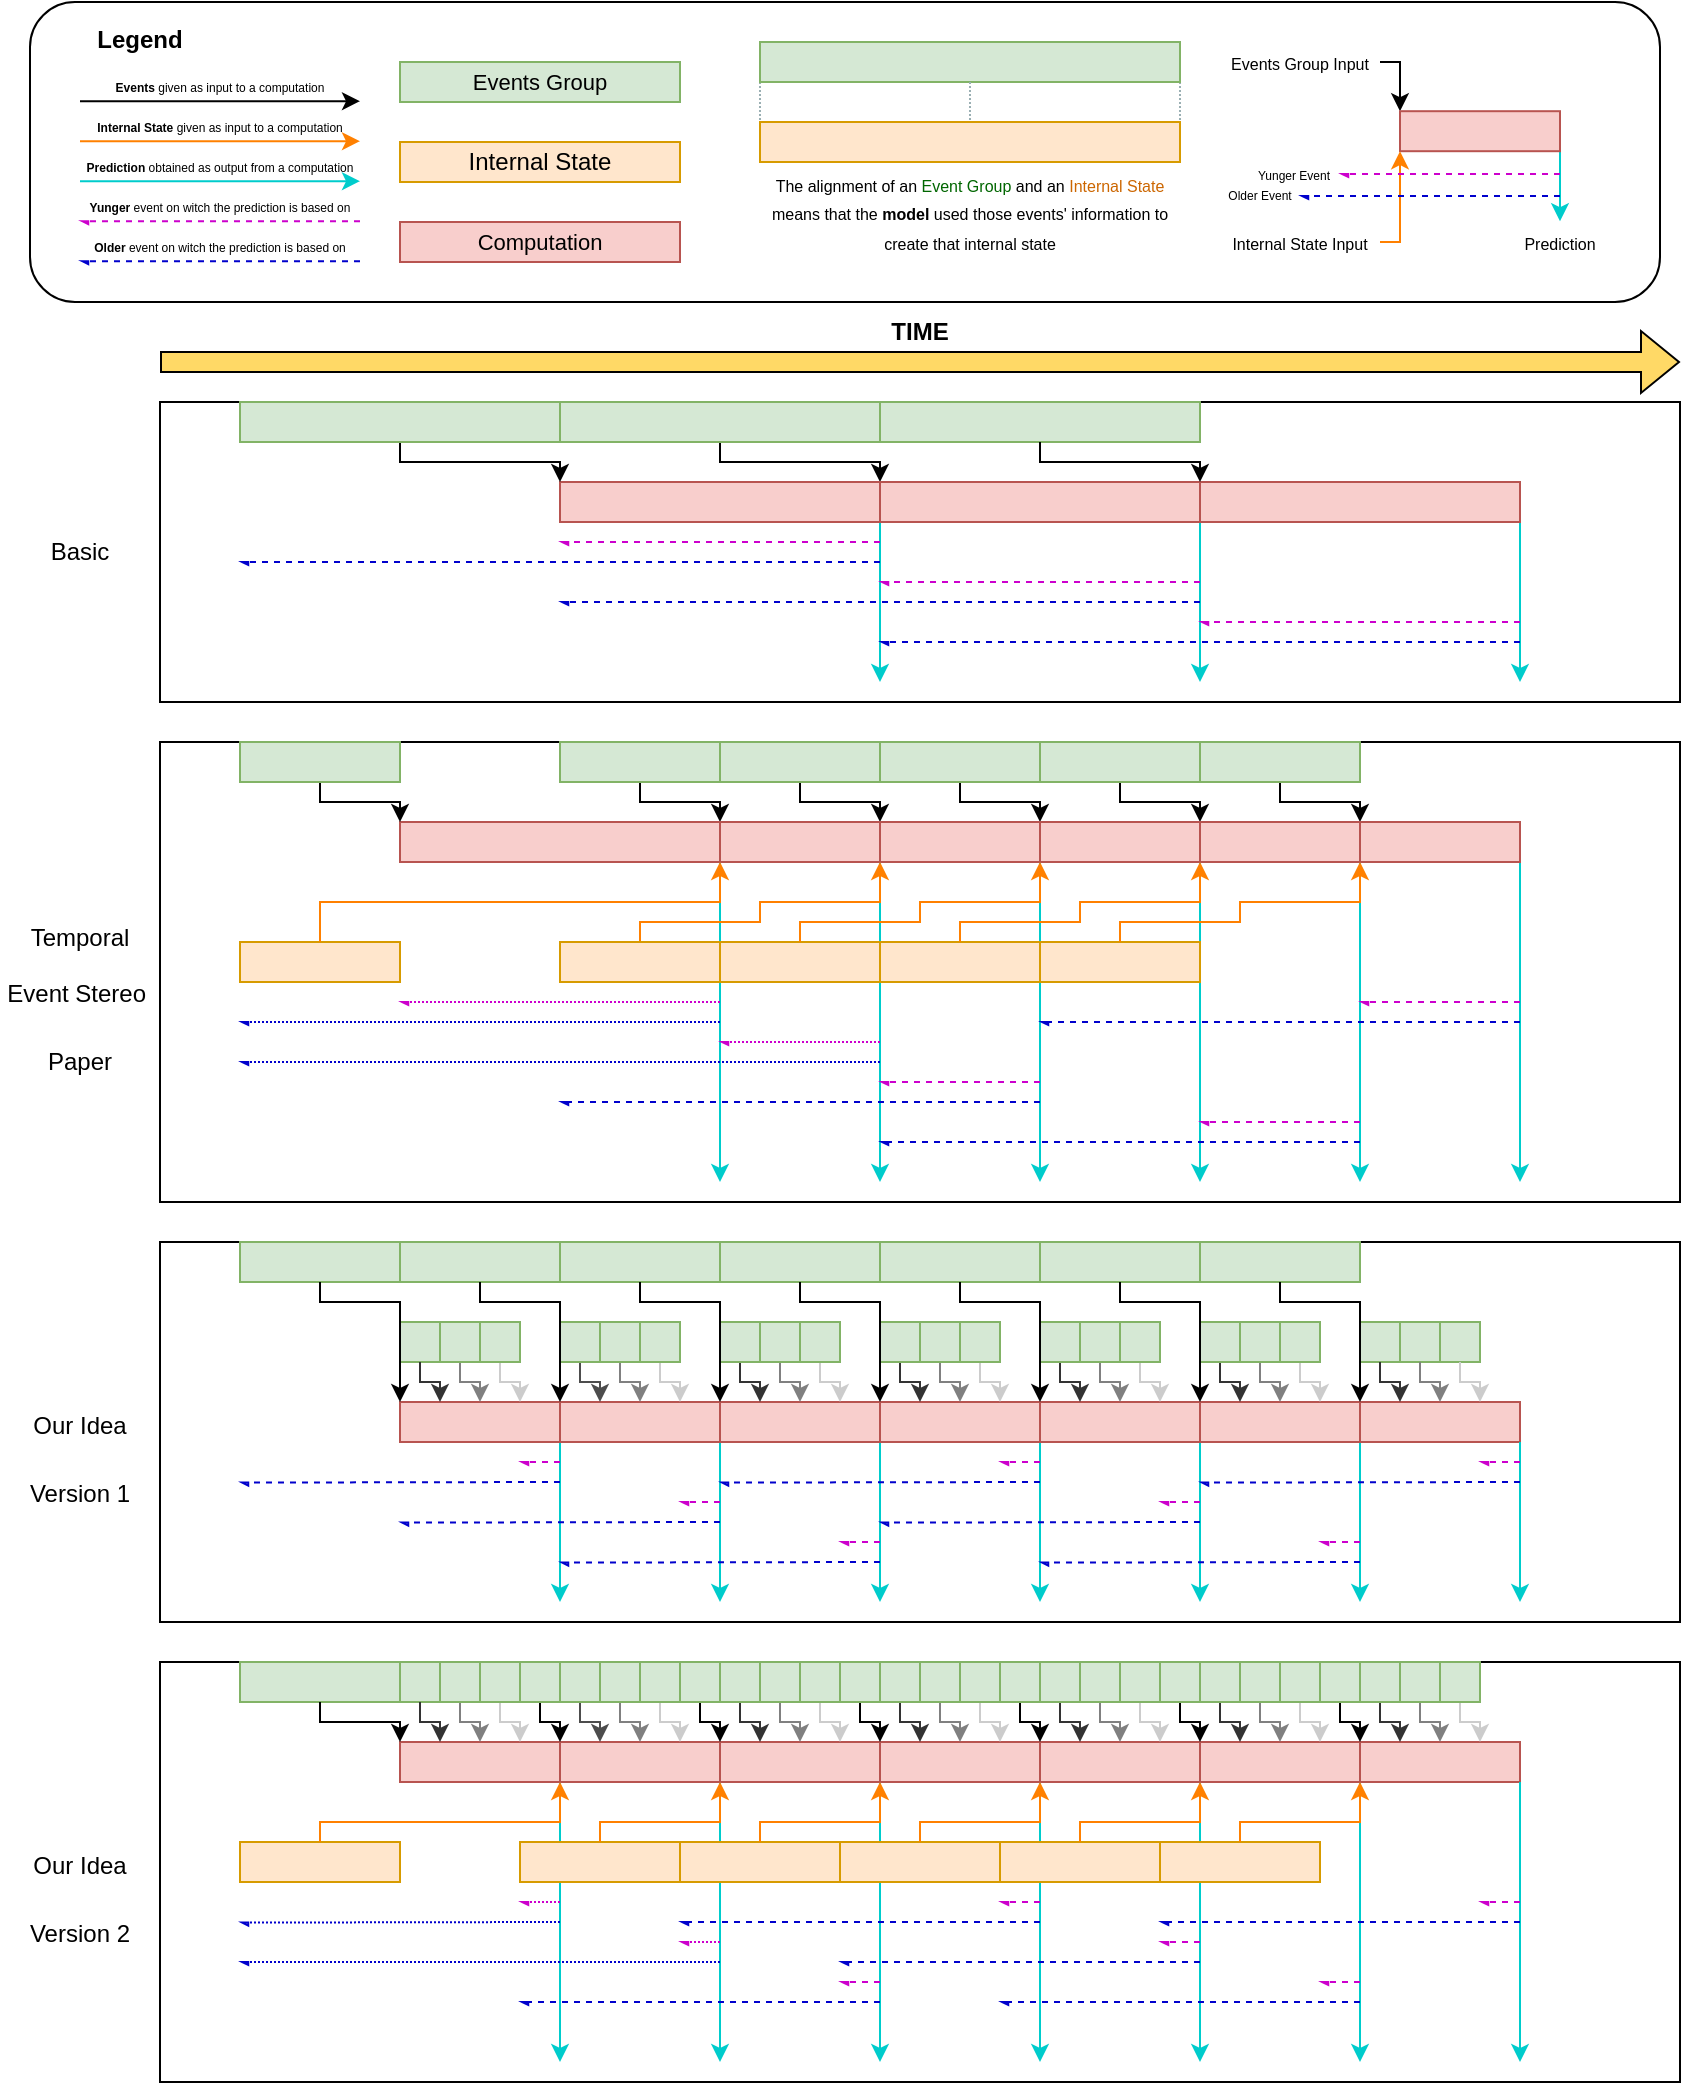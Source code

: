 <mxfile version="24.7.8">
  <diagram name="Page-1" id="p695oZ7ue9uJPE4E8-2V">
    <mxGraphModel dx="547" dy="335" grid="1" gridSize="10" guides="1" tooltips="1" connect="1" arrows="1" fold="1" page="1" pageScale="1" pageWidth="850" pageHeight="1100" math="0" shadow="0">
      <root>
        <mxCell id="0" />
        <mxCell id="1" parent="0" />
        <mxCell id="DIi2TAScKpZwayUGl67N-1" value="" style="endArrow=classic;html=1;rounded=0;strokeColor=#000000;shape=flexArrow;fillColor=#FFD966;" edge="1" parent="1">
          <mxGeometry width="50" height="50" relative="1" as="geometry">
            <mxPoint x="80" y="200" as="sourcePoint" />
            <mxPoint x="840" y="200" as="targetPoint" />
          </mxGeometry>
        </mxCell>
        <mxCell id="DIi2TAScKpZwayUGl67N-22" value="" style="rounded=0;whiteSpace=wrap;html=1;fillColor=default;movable=1;resizable=1;rotatable=1;deletable=1;editable=1;locked=0;connectable=1;" vertex="1" parent="1">
          <mxGeometry x="80" y="220" width="760" height="150" as="geometry" />
        </mxCell>
        <mxCell id="DIi2TAScKpZwayUGl67N-23" value="Basic" style="text;html=1;align=center;verticalAlign=middle;whiteSpace=wrap;rounded=0;" vertex="1" parent="1">
          <mxGeometry y="220" width="80" height="150" as="geometry" />
        </mxCell>
        <mxCell id="DIi2TAScKpZwayUGl67N-328" style="edgeStyle=orthogonalEdgeStyle;rounded=0;orthogonalLoop=1;jettySize=auto;html=1;exitX=1;exitY=1;exitDx=0;exitDy=0;entryX=0.5;entryY=0;entryDx=0;entryDy=0;strokeColor=#00CCCC;" edge="1" parent="1" source="DIi2TAScKpZwayUGl67N-24">
          <mxGeometry relative="1" as="geometry">
            <mxPoint x="440" y="360" as="targetPoint" />
          </mxGeometry>
        </mxCell>
        <mxCell id="DIi2TAScKpZwayUGl67N-24" value="" style="rounded=0;whiteSpace=wrap;html=1;fillColor=#f8cecc;strokeColor=#b85450;" vertex="1" parent="1">
          <mxGeometry x="280" y="260" width="160" height="20" as="geometry" />
        </mxCell>
        <mxCell id="DIi2TAScKpZwayUGl67N-77" style="edgeStyle=orthogonalEdgeStyle;rounded=0;orthogonalLoop=1;jettySize=auto;html=1;entryX=0;entryY=0;entryDx=0;entryDy=0;strokeColor=#000000;" edge="1" parent="1" source="DIi2TAScKpZwayUGl67N-25" target="DIi2TAScKpZwayUGl67N-24">
          <mxGeometry relative="1" as="geometry">
            <Array as="points">
              <mxPoint x="200" y="250" />
              <mxPoint x="280" y="250" />
            </Array>
          </mxGeometry>
        </mxCell>
        <mxCell id="DIi2TAScKpZwayUGl67N-25" value="" style="rounded=0;whiteSpace=wrap;html=1;fillColor=#d5e8d4;strokeColor=#82b366;" vertex="1" parent="1">
          <mxGeometry x="120" y="220" width="160" height="20" as="geometry" />
        </mxCell>
        <mxCell id="DIi2TAScKpZwayUGl67N-80" style="edgeStyle=orthogonalEdgeStyle;rounded=0;orthogonalLoop=1;jettySize=auto;html=1;entryX=1;entryY=0;entryDx=0;entryDy=0;strokeColor=#000000;" edge="1" parent="1" source="DIi2TAScKpZwayUGl67N-32" target="DIi2TAScKpZwayUGl67N-24">
          <mxGeometry relative="1" as="geometry">
            <mxPoint x="400" y="260" as="targetPoint" />
            <Array as="points">
              <mxPoint x="360" y="250" />
              <mxPoint x="440" y="250" />
            </Array>
          </mxGeometry>
        </mxCell>
        <mxCell id="DIi2TAScKpZwayUGl67N-32" value="" style="rounded=0;whiteSpace=wrap;html=1;fillColor=#d5e8d4;strokeColor=#82b366;" vertex="1" parent="1">
          <mxGeometry x="280" y="220" width="160" height="20" as="geometry" />
        </mxCell>
        <mxCell id="DIi2TAScKpZwayUGl67N-50" value="" style="rounded=0;whiteSpace=wrap;html=1;fillColor=default;movable=1;resizable=1;rotatable=1;deletable=1;editable=1;locked=0;connectable=1;" vertex="1" parent="1">
          <mxGeometry x="80" y="390" width="760" height="230" as="geometry" />
        </mxCell>
        <mxCell id="DIi2TAScKpZwayUGl67N-51" value="&lt;h1 dir=&quot;auto&quot; class=&quot;heading-element&quot; tabindex=&quot;-1&quot;&gt;&lt;span style=&quot;font-weight: normal;&quot;&gt;&lt;font style=&quot;font-size: 12px;&quot;&gt;Temporal Event Stereo&amp;nbsp;&lt;/font&gt;&lt;/span&gt;&lt;/h1&gt;&lt;div&gt;&lt;span style=&quot;font-weight: normal;&quot;&gt;&lt;font style=&quot;font-size: 12px;&quot;&gt;Paper&lt;/font&gt;&lt;/span&gt;&lt;/div&gt;" style="text;html=1;align=center;verticalAlign=middle;whiteSpace=wrap;rounded=0;" vertex="1" parent="1">
          <mxGeometry y="390" width="80" height="230" as="geometry" />
        </mxCell>
        <mxCell id="DIi2TAScKpZwayUGl67N-52" value="" style="rounded=0;whiteSpace=wrap;html=1;fillColor=#f8cecc;strokeColor=#b85450;" vertex="1" parent="1">
          <mxGeometry x="200" y="430" width="160" height="20" as="geometry" />
        </mxCell>
        <mxCell id="DIi2TAScKpZwayUGl67N-369" style="edgeStyle=orthogonalEdgeStyle;rounded=0;orthogonalLoop=1;jettySize=auto;html=1;entryX=0;entryY=0;entryDx=0;entryDy=0;exitX=0.5;exitY=1;exitDx=0;exitDy=0;strokeColor=#000000;" edge="1" parent="1" source="DIi2TAScKpZwayUGl67N-54" target="DIi2TAScKpZwayUGl67N-52">
          <mxGeometry relative="1" as="geometry">
            <Array as="points">
              <mxPoint x="160" y="420" />
              <mxPoint x="200" y="420" />
            </Array>
          </mxGeometry>
        </mxCell>
        <mxCell id="DIi2TAScKpZwayUGl67N-54" value="" style="rounded=0;whiteSpace=wrap;html=1;fillColor=#d5e8d4;strokeColor=#82b366;" vertex="1" parent="1">
          <mxGeometry x="120" y="390" width="80" height="20" as="geometry" />
        </mxCell>
        <mxCell id="DIi2TAScKpZwayUGl67N-57" style="edgeStyle=orthogonalEdgeStyle;rounded=0;orthogonalLoop=1;jettySize=auto;html=1;entryX=0;entryY=0;entryDx=0;entryDy=0;strokeColor=#000000;exitX=0.5;exitY=1;exitDx=0;exitDy=0;" edge="1" parent="1" source="DIi2TAScKpZwayUGl67N-58" target="DIi2TAScKpZwayUGl67N-59">
          <mxGeometry relative="1" as="geometry">
            <Array as="points">
              <mxPoint x="320" y="420" />
              <mxPoint x="360" y="420" />
            </Array>
          </mxGeometry>
        </mxCell>
        <mxCell id="DIi2TAScKpZwayUGl67N-58" value="" style="rounded=0;whiteSpace=wrap;html=1;fillColor=#d5e8d4;strokeColor=#82b366;" vertex="1" parent="1">
          <mxGeometry x="280" y="390" width="80" height="20" as="geometry" />
        </mxCell>
        <mxCell id="DIi2TAScKpZwayUGl67N-335" style="edgeStyle=orthogonalEdgeStyle;rounded=0;orthogonalLoop=1;jettySize=auto;html=1;exitX=0;exitY=1;exitDx=0;exitDy=0;entryX=0.5;entryY=0;entryDx=0;entryDy=0;strokeColor=#00CCCC;" edge="1" parent="1" source="DIi2TAScKpZwayUGl67N-59">
          <mxGeometry relative="1" as="geometry">
            <mxPoint x="360" y="610" as="targetPoint" />
            <Array as="points">
              <mxPoint x="360" y="610" />
            </Array>
          </mxGeometry>
        </mxCell>
        <mxCell id="DIi2TAScKpZwayUGl67N-337" style="edgeStyle=orthogonalEdgeStyle;rounded=0;orthogonalLoop=1;jettySize=auto;html=1;exitX=1;exitY=1;exitDx=0;exitDy=0;entryX=0.5;entryY=0;entryDx=0;entryDy=0;strokeColor=#00CCCC;" edge="1" parent="1" source="DIi2TAScKpZwayUGl67N-59">
          <mxGeometry relative="1" as="geometry">
            <mxPoint x="440" y="610" as="targetPoint" />
          </mxGeometry>
        </mxCell>
        <mxCell id="DIi2TAScKpZwayUGl67N-59" value="" style="rounded=0;whiteSpace=wrap;html=1;fillColor=#f8cecc;strokeColor=#b85450;" vertex="1" parent="1">
          <mxGeometry x="360" y="430" width="80" height="20" as="geometry" />
        </mxCell>
        <mxCell id="DIi2TAScKpZwayUGl67N-60" style="edgeStyle=orthogonalEdgeStyle;rounded=0;orthogonalLoop=1;jettySize=auto;html=1;entryX=0;entryY=0;entryDx=0;entryDy=0;strokeColor=#000000;exitX=0.5;exitY=1;exitDx=0;exitDy=0;" edge="1" parent="1" source="DIi2TAScKpZwayUGl67N-61" target="DIi2TAScKpZwayUGl67N-66">
          <mxGeometry relative="1" as="geometry">
            <Array as="points">
              <mxPoint x="400" y="420" />
              <mxPoint x="440" y="420" />
            </Array>
          </mxGeometry>
        </mxCell>
        <mxCell id="DIi2TAScKpZwayUGl67N-61" value="" style="rounded=0;whiteSpace=wrap;html=1;fillColor=#d5e8d4;strokeColor=#82b366;" vertex="1" parent="1">
          <mxGeometry x="360" y="390" width="80" height="20" as="geometry" />
        </mxCell>
        <mxCell id="DIi2TAScKpZwayUGl67N-62" style="edgeStyle=orthogonalEdgeStyle;rounded=0;orthogonalLoop=1;jettySize=auto;html=1;entryX=0;entryY=0;entryDx=0;entryDy=0;strokeColor=#000000;exitX=0.5;exitY=1;exitDx=0;exitDy=0;" edge="1" parent="1" source="DIi2TAScKpZwayUGl67N-63" target="DIi2TAScKpZwayUGl67N-67">
          <mxGeometry relative="1" as="geometry">
            <Array as="points">
              <mxPoint x="480" y="420" />
              <mxPoint x="520" y="420" />
            </Array>
          </mxGeometry>
        </mxCell>
        <mxCell id="DIi2TAScKpZwayUGl67N-63" value="" style="rounded=0;whiteSpace=wrap;html=1;fillColor=#d5e8d4;strokeColor=#82b366;" vertex="1" parent="1">
          <mxGeometry x="440" y="390" width="80" height="20" as="geometry" />
        </mxCell>
        <mxCell id="DIi2TAScKpZwayUGl67N-64" style="edgeStyle=orthogonalEdgeStyle;rounded=0;orthogonalLoop=1;jettySize=auto;html=1;entryX=0;entryY=0;entryDx=0;entryDy=0;strokeColor=#000000;exitX=0.5;exitY=1;exitDx=0;exitDy=0;" edge="1" parent="1" source="DIi2TAScKpZwayUGl67N-65" target="DIi2TAScKpZwayUGl67N-68">
          <mxGeometry relative="1" as="geometry">
            <Array as="points">
              <mxPoint x="560" y="420" />
              <mxPoint x="600" y="420" />
            </Array>
          </mxGeometry>
        </mxCell>
        <mxCell id="DIi2TAScKpZwayUGl67N-65" value="" style="rounded=0;whiteSpace=wrap;html=1;fillColor=#d5e8d4;strokeColor=#82b366;" vertex="1" parent="1">
          <mxGeometry x="520" y="390" width="80" height="20" as="geometry" />
        </mxCell>
        <mxCell id="DIi2TAScKpZwayUGl67N-339" style="edgeStyle=orthogonalEdgeStyle;rounded=0;orthogonalLoop=1;jettySize=auto;html=1;exitX=1;exitY=1;exitDx=0;exitDy=0;entryX=0.5;entryY=0;entryDx=0;entryDy=0;strokeColor=#00CCCC;" edge="1" parent="1" source="DIi2TAScKpZwayUGl67N-66">
          <mxGeometry relative="1" as="geometry">
            <mxPoint x="520" y="610" as="targetPoint" />
          </mxGeometry>
        </mxCell>
        <mxCell id="DIi2TAScKpZwayUGl67N-66" value="" style="rounded=0;whiteSpace=wrap;html=1;fillColor=#f8cecc;strokeColor=#b85450;" vertex="1" parent="1">
          <mxGeometry x="440" y="430" width="80" height="20" as="geometry" />
        </mxCell>
        <mxCell id="DIi2TAScKpZwayUGl67N-341" style="edgeStyle=orthogonalEdgeStyle;rounded=0;orthogonalLoop=1;jettySize=auto;html=1;exitX=1;exitY=1;exitDx=0;exitDy=0;entryX=0.5;entryY=0;entryDx=0;entryDy=0;strokeColor=#00CCCC;" edge="1" parent="1" source="DIi2TAScKpZwayUGl67N-67">
          <mxGeometry relative="1" as="geometry">
            <mxPoint x="600" y="610" as="targetPoint" />
          </mxGeometry>
        </mxCell>
        <mxCell id="DIi2TAScKpZwayUGl67N-67" value="" style="rounded=0;whiteSpace=wrap;html=1;fillColor=#f8cecc;strokeColor=#b85450;" vertex="1" parent="1">
          <mxGeometry x="520" y="430" width="80" height="20" as="geometry" />
        </mxCell>
        <mxCell id="DIi2TAScKpZwayUGl67N-344" style="edgeStyle=orthogonalEdgeStyle;rounded=0;orthogonalLoop=1;jettySize=auto;html=1;exitX=1;exitY=1;exitDx=0;exitDy=0;entryX=0.5;entryY=0;entryDx=0;entryDy=0;strokeColor=#00CCCC;" edge="1" parent="1" source="DIi2TAScKpZwayUGl67N-68">
          <mxGeometry relative="1" as="geometry">
            <mxPoint x="680" y="610" as="targetPoint" />
          </mxGeometry>
        </mxCell>
        <mxCell id="DIi2TAScKpZwayUGl67N-68" value="" style="rounded=0;whiteSpace=wrap;html=1;fillColor=#f8cecc;strokeColor=#b85450;" vertex="1" parent="1">
          <mxGeometry x="600" y="430" width="80" height="20" as="geometry" />
        </mxCell>
        <mxCell id="DIi2TAScKpZwayUGl67N-100" style="edgeStyle=orthogonalEdgeStyle;rounded=0;orthogonalLoop=1;jettySize=auto;html=1;exitX=0.5;exitY=1;exitDx=0;exitDy=0;entryX=0;entryY=0;entryDx=0;entryDy=0;strokeColor=#000000;" edge="1" parent="1" source="DIi2TAScKpZwayUGl67N-97" target="DIi2TAScKpZwayUGl67N-99">
          <mxGeometry relative="1" as="geometry">
            <Array as="points">
              <mxPoint x="660" y="420" />
              <mxPoint x="700" y="420" />
            </Array>
          </mxGeometry>
        </mxCell>
        <mxCell id="DIi2TAScKpZwayUGl67N-97" value="" style="rounded=0;whiteSpace=wrap;html=1;fillColor=#d5e8d4;strokeColor=#82b366;" vertex="1" parent="1">
          <mxGeometry x="600" y="390" width="80" height="20" as="geometry" />
        </mxCell>
        <mxCell id="DIi2TAScKpZwayUGl67N-356" style="edgeStyle=orthogonalEdgeStyle;rounded=0;orthogonalLoop=1;jettySize=auto;html=1;exitX=1;exitY=1;exitDx=0;exitDy=0;entryX=0.5;entryY=0;entryDx=0;entryDy=0;strokeColor=#00CCCC;" edge="1" parent="1" source="DIi2TAScKpZwayUGl67N-99">
          <mxGeometry relative="1" as="geometry">
            <mxPoint x="760" y="610" as="targetPoint" />
          </mxGeometry>
        </mxCell>
        <mxCell id="DIi2TAScKpZwayUGl67N-99" value="" style="rounded=0;whiteSpace=wrap;html=1;fillColor=#f8cecc;strokeColor=#b85450;" vertex="1" parent="1">
          <mxGeometry x="680" y="430" width="80" height="20" as="geometry" />
        </mxCell>
        <mxCell id="DIi2TAScKpZwayUGl67N-102" value="" style="rounded=0;whiteSpace=wrap;html=1;fillColor=default;movable=1;resizable=1;rotatable=1;deletable=1;editable=1;locked=0;connectable=1;" vertex="1" parent="1">
          <mxGeometry x="80" y="640" width="760" height="190" as="geometry" />
        </mxCell>
        <mxCell id="DIi2TAScKpZwayUGl67N-103" value="&lt;h1 dir=&quot;auto&quot; class=&quot;heading-element&quot; tabindex=&quot;-1&quot;&gt;&lt;span style=&quot;font-size: 12px; font-weight: 400;&quot;&gt;Our Idea&lt;/span&gt;&lt;/h1&gt;&lt;div&gt;&lt;span style=&quot;font-size: 12px; font-weight: 400;&quot;&gt;Version 1&lt;/span&gt;&lt;/div&gt;" style="text;html=1;align=center;verticalAlign=middle;whiteSpace=wrap;rounded=0;" vertex="1" parent="1">
          <mxGeometry y="640" width="80" height="190" as="geometry" />
        </mxCell>
        <mxCell id="DIi2TAScKpZwayUGl67N-361" style="edgeStyle=orthogonalEdgeStyle;rounded=0;orthogonalLoop=1;jettySize=auto;html=1;exitX=1;exitY=1;exitDx=0;exitDy=0;entryX=0.5;entryY=0;entryDx=0;entryDy=0;strokeColor=#00CCCC;" edge="1" parent="1" source="DIi2TAScKpZwayUGl67N-105">
          <mxGeometry relative="1" as="geometry">
            <mxPoint x="280" y="820" as="targetPoint" />
          </mxGeometry>
        </mxCell>
        <mxCell id="DIi2TAScKpZwayUGl67N-105" value="" style="rounded=0;whiteSpace=wrap;html=1;fillColor=#f8cecc;strokeColor=#b85450;" vertex="1" parent="1">
          <mxGeometry x="200" y="720" width="80" height="20" as="geometry" />
        </mxCell>
        <mxCell id="DIi2TAScKpZwayUGl67N-366" style="edgeStyle=orthogonalEdgeStyle;rounded=0;orthogonalLoop=1;jettySize=auto;html=1;exitX=1;exitY=1;exitDx=0;exitDy=0;entryX=0.5;entryY=0;entryDx=0;entryDy=0;strokeColor=#00CCCC;" edge="1" parent="1" source="DIi2TAScKpZwayUGl67N-111">
          <mxGeometry relative="1" as="geometry">
            <mxPoint x="360" y="820" as="targetPoint" />
          </mxGeometry>
        </mxCell>
        <mxCell id="DIi2TAScKpZwayUGl67N-111" value="" style="rounded=0;whiteSpace=wrap;html=1;fillColor=#f8cecc;strokeColor=#b85450;" vertex="1" parent="1">
          <mxGeometry x="280" y="720" width="80" height="20" as="geometry" />
        </mxCell>
        <mxCell id="DIi2TAScKpZwayUGl67N-113" value="" style="rounded=0;whiteSpace=wrap;html=1;fillColor=#d5e8d4;strokeColor=#82b366;" vertex="1" parent="1">
          <mxGeometry x="120" y="640" width="80" height="20" as="geometry" />
        </mxCell>
        <mxCell id="DIi2TAScKpZwayUGl67N-115" value="" style="rounded=0;whiteSpace=wrap;html=1;fillColor=#d5e8d4;strokeColor=#82b366;" vertex="1" parent="1">
          <mxGeometry x="280" y="640" width="80" height="20" as="geometry" />
        </mxCell>
        <mxCell id="DIi2TAScKpZwayUGl67N-117" value="" style="rounded=0;whiteSpace=wrap;html=1;fillColor=#d5e8d4;strokeColor=#82b366;" vertex="1" parent="1">
          <mxGeometry x="360" y="640" width="80" height="20" as="geometry" />
        </mxCell>
        <mxCell id="DIi2TAScKpZwayUGl67N-390" style="edgeStyle=orthogonalEdgeStyle;rounded=0;orthogonalLoop=1;jettySize=auto;html=1;exitX=1;exitY=1;exitDx=0;exitDy=0;entryX=0.5;entryY=0;entryDx=0;entryDy=0;strokeColor=#00CCCC;" edge="1" parent="1" source="DIi2TAScKpZwayUGl67N-119">
          <mxGeometry relative="1" as="geometry">
            <mxPoint x="440" y="820" as="targetPoint" />
          </mxGeometry>
        </mxCell>
        <mxCell id="DIi2TAScKpZwayUGl67N-119" value="" style="rounded=0;whiteSpace=wrap;html=1;fillColor=#f8cecc;strokeColor=#b85450;" vertex="1" parent="1">
          <mxGeometry x="360" y="720" width="80" height="20" as="geometry" />
        </mxCell>
        <mxCell id="DIi2TAScKpZwayUGl67N-392" style="edgeStyle=orthogonalEdgeStyle;rounded=0;orthogonalLoop=1;jettySize=auto;html=1;exitX=1;exitY=1;exitDx=0;exitDy=0;entryX=0.5;entryY=0;entryDx=0;entryDy=0;strokeColor=#00CCCC;" edge="1" parent="1" source="DIi2TAScKpZwayUGl67N-121">
          <mxGeometry relative="1" as="geometry">
            <mxPoint x="520" y="820" as="targetPoint" />
          </mxGeometry>
        </mxCell>
        <mxCell id="DIi2TAScKpZwayUGl67N-121" value="" style="rounded=0;whiteSpace=wrap;html=1;fillColor=#f8cecc;strokeColor=#b85450;" vertex="1" parent="1">
          <mxGeometry x="440" y="720" width="80" height="20" as="geometry" />
        </mxCell>
        <mxCell id="DIi2TAScKpZwayUGl67N-394" style="edgeStyle=orthogonalEdgeStyle;rounded=0;orthogonalLoop=1;jettySize=auto;html=1;exitX=1;exitY=1;exitDx=0;exitDy=0;entryX=0.5;entryY=0;entryDx=0;entryDy=0;strokeColor=#00CCCC;" edge="1" parent="1" source="DIi2TAScKpZwayUGl67N-123">
          <mxGeometry relative="1" as="geometry">
            <mxPoint x="600" y="820" as="targetPoint" />
          </mxGeometry>
        </mxCell>
        <mxCell id="DIi2TAScKpZwayUGl67N-123" value="" style="rounded=0;whiteSpace=wrap;html=1;fillColor=#f8cecc;strokeColor=#b85450;" vertex="1" parent="1">
          <mxGeometry x="520" y="720" width="80" height="20" as="geometry" />
        </mxCell>
        <mxCell id="DIi2TAScKpZwayUGl67N-135" value="" style="rounded=0;whiteSpace=wrap;html=1;fillColor=#d5e8d4;strokeColor=#82b366;" vertex="1" parent="1">
          <mxGeometry x="440" y="640" width="80" height="20" as="geometry" />
        </mxCell>
        <mxCell id="DIi2TAScKpZwayUGl67N-396" style="edgeStyle=orthogonalEdgeStyle;rounded=0;orthogonalLoop=1;jettySize=auto;html=1;exitX=1;exitY=1;exitDx=0;exitDy=0;entryX=0.5;entryY=0;entryDx=0;entryDy=0;strokeColor=#00CCCC;" edge="1" parent="1" source="DIi2TAScKpZwayUGl67N-136">
          <mxGeometry relative="1" as="geometry">
            <mxPoint x="680" y="820" as="targetPoint" />
          </mxGeometry>
        </mxCell>
        <mxCell id="DIi2TAScKpZwayUGl67N-136" value="" style="rounded=0;whiteSpace=wrap;html=1;fillColor=#f8cecc;strokeColor=#b85450;" vertex="1" parent="1">
          <mxGeometry x="600" y="720" width="80" height="20" as="geometry" />
        </mxCell>
        <mxCell id="DIi2TAScKpZwayUGl67N-140" value="" style="rounded=0;whiteSpace=wrap;html=1;fillColor=#d5e8d4;strokeColor=#82b366;fontSize=5;" vertex="1" parent="1">
          <mxGeometry x="200" y="680" width="20" height="20" as="geometry" />
        </mxCell>
        <mxCell id="DIi2TAScKpZwayUGl67N-154" style="edgeStyle=orthogonalEdgeStyle;rounded=0;orthogonalLoop=1;jettySize=auto;html=1;exitX=0.5;exitY=1;exitDx=0;exitDy=0;entryX=0.5;entryY=0;entryDx=0;entryDy=0;strokeColor=#808080;" edge="1" parent="1" source="DIi2TAScKpZwayUGl67N-141" target="DIi2TAScKpZwayUGl67N-105">
          <mxGeometry relative="1" as="geometry">
            <Array as="points">
              <mxPoint x="230" y="710" />
              <mxPoint x="240" y="710" />
            </Array>
          </mxGeometry>
        </mxCell>
        <mxCell id="DIi2TAScKpZwayUGl67N-141" value="" style="rounded=0;whiteSpace=wrap;html=1;fillColor=#d5e8d4;strokeColor=#82b366;fontSize=5;" vertex="1" parent="1">
          <mxGeometry x="220" y="680" width="20" height="20" as="geometry" />
        </mxCell>
        <mxCell id="DIi2TAScKpZwayUGl67N-152" style="edgeStyle=orthogonalEdgeStyle;rounded=0;orthogonalLoop=1;jettySize=auto;html=1;entryX=0.75;entryY=0;entryDx=0;entryDy=0;exitX=0.5;exitY=1;exitDx=0;exitDy=0;strokeColor=#CCCCCC;" edge="1" parent="1" source="DIi2TAScKpZwayUGl67N-142" target="DIi2TAScKpZwayUGl67N-105">
          <mxGeometry relative="1" as="geometry">
            <Array as="points">
              <mxPoint x="250" y="710" />
              <mxPoint x="260" y="710" />
            </Array>
          </mxGeometry>
        </mxCell>
        <mxCell id="DIi2TAScKpZwayUGl67N-142" value="" style="rounded=0;whiteSpace=wrap;html=1;fillColor=#d5e8d4;strokeColor=#82b366;fontSize=5;" vertex="1" parent="1">
          <mxGeometry x="240" y="680" width="20" height="20" as="geometry" />
        </mxCell>
        <mxCell id="DIi2TAScKpZwayUGl67N-148" style="edgeStyle=orthogonalEdgeStyle;rounded=0;orthogonalLoop=1;jettySize=auto;html=1;entryX=0.25;entryY=0;entryDx=0;entryDy=0;strokeColor=#333333;exitX=0.5;exitY=1;exitDx=0;exitDy=0;" edge="1" parent="1" source="DIi2TAScKpZwayUGl67N-140" target="DIi2TAScKpZwayUGl67N-105">
          <mxGeometry relative="1" as="geometry">
            <Array as="points">
              <mxPoint x="210" y="710" />
              <mxPoint x="220" y="710" />
            </Array>
          </mxGeometry>
        </mxCell>
        <mxCell id="DIi2TAScKpZwayUGl67N-332" style="edgeStyle=orthogonalEdgeStyle;rounded=0;orthogonalLoop=1;jettySize=auto;html=1;exitX=1;exitY=1;exitDx=0;exitDy=0;entryX=0.5;entryY=0;entryDx=0;entryDy=0;strokeColor=#00CCCC;" edge="1" parent="1" source="DIi2TAScKpZwayUGl67N-150">
          <mxGeometry relative="1" as="geometry">
            <mxPoint x="600" y="360" as="targetPoint" />
          </mxGeometry>
        </mxCell>
        <mxCell id="DIi2TAScKpZwayUGl67N-150" value="" style="rounded=0;whiteSpace=wrap;html=1;fillColor=#f8cecc;strokeColor=#b85450;" vertex="1" parent="1">
          <mxGeometry x="440" y="260" width="160" height="20" as="geometry" />
        </mxCell>
        <mxCell id="DIi2TAScKpZwayUGl67N-155" value="" style="rounded=0;whiteSpace=wrap;html=1;fillColor=#d5e8d4;strokeColor=#82b366;" vertex="1" parent="1">
          <mxGeometry x="200" y="640" width="80" height="20" as="geometry" />
        </mxCell>
        <mxCell id="DIi2TAScKpZwayUGl67N-147" style="edgeStyle=orthogonalEdgeStyle;rounded=0;orthogonalLoop=1;jettySize=auto;html=1;entryX=0;entryY=0;entryDx=0;entryDy=0;strokeColor=#000000;" edge="1" parent="1" source="DIi2TAScKpZwayUGl67N-113" target="DIi2TAScKpZwayUGl67N-105">
          <mxGeometry relative="1" as="geometry">
            <Array as="points">
              <mxPoint x="160" y="670" />
              <mxPoint x="200" y="670" />
            </Array>
          </mxGeometry>
        </mxCell>
        <mxCell id="DIi2TAScKpZwayUGl67N-157" value="" style="rounded=0;whiteSpace=wrap;html=1;fillColor=#d5e8d4;strokeColor=#82b366;" vertex="1" parent="1">
          <mxGeometry x="520" y="640" width="80" height="20" as="geometry" />
        </mxCell>
        <mxCell id="DIi2TAScKpZwayUGl67N-177" style="edgeStyle=orthogonalEdgeStyle;rounded=0;orthogonalLoop=1;jettySize=auto;html=1;entryX=0.25;entryY=0;entryDx=0;entryDy=0;strokeColor=#4D4D4D;" edge="1" parent="1" source="DIi2TAScKpZwayUGl67N-162" target="DIi2TAScKpZwayUGl67N-111">
          <mxGeometry relative="1" as="geometry">
            <Array as="points">
              <mxPoint x="290" y="710" />
              <mxPoint x="300" y="710" />
            </Array>
          </mxGeometry>
        </mxCell>
        <mxCell id="DIi2TAScKpZwayUGl67N-162" value="" style="rounded=0;whiteSpace=wrap;html=1;fillColor=#d5e8d4;strokeColor=#82b366;fontSize=5;" vertex="1" parent="1">
          <mxGeometry x="280" y="680" width="20" height="20" as="geometry" />
        </mxCell>
        <mxCell id="DIi2TAScKpZwayUGl67N-178" style="edgeStyle=orthogonalEdgeStyle;rounded=0;orthogonalLoop=1;jettySize=auto;html=1;entryX=0.5;entryY=0;entryDx=0;entryDy=0;strokeColor=#808080;" edge="1" parent="1" source="DIi2TAScKpZwayUGl67N-163" target="DIi2TAScKpZwayUGl67N-111">
          <mxGeometry relative="1" as="geometry">
            <Array as="points">
              <mxPoint x="310" y="710" />
              <mxPoint x="320" y="710" />
            </Array>
          </mxGeometry>
        </mxCell>
        <mxCell id="DIi2TAScKpZwayUGl67N-163" value="" style="rounded=0;whiteSpace=wrap;html=1;fillColor=#d5e8d4;strokeColor=#82b366;fontSize=5;" vertex="1" parent="1">
          <mxGeometry x="300" y="680" width="20" height="20" as="geometry" />
        </mxCell>
        <mxCell id="DIi2TAScKpZwayUGl67N-179" style="edgeStyle=orthogonalEdgeStyle;rounded=0;orthogonalLoop=1;jettySize=auto;html=1;entryX=0.75;entryY=0;entryDx=0;entryDy=0;strokeColor=#CCCCCC;" edge="1" parent="1" source="DIi2TAScKpZwayUGl67N-164" target="DIi2TAScKpZwayUGl67N-111">
          <mxGeometry relative="1" as="geometry">
            <Array as="points">
              <mxPoint x="330" y="710" />
              <mxPoint x="340" y="710" />
            </Array>
          </mxGeometry>
        </mxCell>
        <mxCell id="DIi2TAScKpZwayUGl67N-164" value="" style="rounded=0;whiteSpace=wrap;html=1;fillColor=#d5e8d4;strokeColor=#82b366;fontSize=5;" vertex="1" parent="1">
          <mxGeometry x="320" y="680" width="20" height="20" as="geometry" />
        </mxCell>
        <mxCell id="DIi2TAScKpZwayUGl67N-180" style="edgeStyle=orthogonalEdgeStyle;rounded=0;orthogonalLoop=1;jettySize=auto;html=1;entryX=0.25;entryY=0;entryDx=0;entryDy=0;strokeColor=#333333;" edge="1" parent="1" source="DIi2TAScKpZwayUGl67N-165" target="DIi2TAScKpZwayUGl67N-119">
          <mxGeometry relative="1" as="geometry">
            <Array as="points">
              <mxPoint x="370" y="710" />
              <mxPoint x="380" y="710" />
            </Array>
          </mxGeometry>
        </mxCell>
        <mxCell id="DIi2TAScKpZwayUGl67N-165" value="" style="rounded=0;whiteSpace=wrap;html=1;fillColor=#d5e8d4;strokeColor=#82b366;fontSize=5;" vertex="1" parent="1">
          <mxGeometry x="360" y="680" width="20" height="20" as="geometry" />
        </mxCell>
        <mxCell id="DIi2TAScKpZwayUGl67N-181" style="edgeStyle=orthogonalEdgeStyle;rounded=0;orthogonalLoop=1;jettySize=auto;html=1;entryX=0.5;entryY=0;entryDx=0;entryDy=0;strokeColor=#808080;" edge="1" parent="1" source="DIi2TAScKpZwayUGl67N-166" target="DIi2TAScKpZwayUGl67N-119">
          <mxGeometry relative="1" as="geometry">
            <Array as="points">
              <mxPoint x="390" y="710" />
              <mxPoint x="400" y="710" />
            </Array>
          </mxGeometry>
        </mxCell>
        <mxCell id="DIi2TAScKpZwayUGl67N-166" value="" style="rounded=0;whiteSpace=wrap;html=1;fillColor=#d5e8d4;strokeColor=#82b366;fontSize=5;" vertex="1" parent="1">
          <mxGeometry x="380" y="680" width="20" height="20" as="geometry" />
        </mxCell>
        <mxCell id="DIi2TAScKpZwayUGl67N-182" style="edgeStyle=orthogonalEdgeStyle;rounded=0;orthogonalLoop=1;jettySize=auto;html=1;entryX=0.75;entryY=0;entryDx=0;entryDy=0;strokeColor=#CCCCCC;" edge="1" parent="1" source="DIi2TAScKpZwayUGl67N-167" target="DIi2TAScKpZwayUGl67N-119">
          <mxGeometry relative="1" as="geometry">
            <Array as="points">
              <mxPoint x="410" y="710" />
              <mxPoint x="420" y="710" />
            </Array>
          </mxGeometry>
        </mxCell>
        <mxCell id="DIi2TAScKpZwayUGl67N-167" value="" style="rounded=0;whiteSpace=wrap;html=1;fillColor=#d5e8d4;strokeColor=#82b366;fontSize=5;" vertex="1" parent="1">
          <mxGeometry x="400" y="680" width="20" height="20" as="geometry" />
        </mxCell>
        <mxCell id="DIi2TAScKpZwayUGl67N-183" style="edgeStyle=orthogonalEdgeStyle;rounded=0;orthogonalLoop=1;jettySize=auto;html=1;entryX=0.25;entryY=0;entryDx=0;entryDy=0;strokeColor=#333333;" edge="1" parent="1" source="DIi2TAScKpZwayUGl67N-168" target="DIi2TAScKpZwayUGl67N-121">
          <mxGeometry relative="1" as="geometry">
            <Array as="points">
              <mxPoint x="450" y="710" />
              <mxPoint x="460" y="710" />
            </Array>
          </mxGeometry>
        </mxCell>
        <mxCell id="DIi2TAScKpZwayUGl67N-168" value="" style="rounded=0;whiteSpace=wrap;html=1;fillColor=#d5e8d4;strokeColor=#82b366;fontSize=5;" vertex="1" parent="1">
          <mxGeometry x="440" y="680" width="20" height="20" as="geometry" />
        </mxCell>
        <mxCell id="DIi2TAScKpZwayUGl67N-184" style="edgeStyle=orthogonalEdgeStyle;rounded=0;orthogonalLoop=1;jettySize=auto;html=1;entryX=0.5;entryY=0;entryDx=0;entryDy=0;strokeColor=#808080;" edge="1" parent="1" source="DIi2TAScKpZwayUGl67N-169" target="DIi2TAScKpZwayUGl67N-121">
          <mxGeometry relative="1" as="geometry">
            <Array as="points">
              <mxPoint x="470" y="710" />
              <mxPoint x="480" y="710" />
            </Array>
          </mxGeometry>
        </mxCell>
        <mxCell id="DIi2TAScKpZwayUGl67N-169" value="" style="rounded=0;whiteSpace=wrap;html=1;fillColor=#d5e8d4;strokeColor=#82b366;fontSize=5;" vertex="1" parent="1">
          <mxGeometry x="460" y="680" width="20" height="20" as="geometry" />
        </mxCell>
        <mxCell id="DIi2TAScKpZwayUGl67N-185" style="edgeStyle=orthogonalEdgeStyle;rounded=0;orthogonalLoop=1;jettySize=auto;html=1;entryX=0.75;entryY=0;entryDx=0;entryDy=0;strokeColor=#CCCCCC;" edge="1" parent="1" source="DIi2TAScKpZwayUGl67N-170" target="DIi2TAScKpZwayUGl67N-121">
          <mxGeometry relative="1" as="geometry">
            <Array as="points">
              <mxPoint x="490" y="710" />
              <mxPoint x="500" y="710" />
            </Array>
          </mxGeometry>
        </mxCell>
        <mxCell id="DIi2TAScKpZwayUGl67N-170" value="" style="rounded=0;whiteSpace=wrap;html=1;fillColor=#d5e8d4;strokeColor=#82b366;fontSize=5;" vertex="1" parent="1">
          <mxGeometry x="480" y="680" width="20" height="20" as="geometry" />
        </mxCell>
        <mxCell id="DIi2TAScKpZwayUGl67N-186" style="edgeStyle=orthogonalEdgeStyle;rounded=0;orthogonalLoop=1;jettySize=auto;html=1;entryX=0.25;entryY=0;entryDx=0;entryDy=0;strokeColor=#333333;" edge="1" parent="1" source="DIi2TAScKpZwayUGl67N-171" target="DIi2TAScKpZwayUGl67N-123">
          <mxGeometry relative="1" as="geometry">
            <Array as="points">
              <mxPoint x="530" y="710" />
              <mxPoint x="540" y="710" />
            </Array>
          </mxGeometry>
        </mxCell>
        <mxCell id="DIi2TAScKpZwayUGl67N-171" value="" style="rounded=0;whiteSpace=wrap;html=1;fillColor=#d5e8d4;strokeColor=#82b366;fontSize=5;" vertex="1" parent="1">
          <mxGeometry x="520" y="680" width="20" height="20" as="geometry" />
        </mxCell>
        <mxCell id="DIi2TAScKpZwayUGl67N-187" style="edgeStyle=orthogonalEdgeStyle;rounded=0;orthogonalLoop=1;jettySize=auto;html=1;entryX=0.5;entryY=0;entryDx=0;entryDy=0;strokeColor=#808080;" edge="1" parent="1" source="DIi2TAScKpZwayUGl67N-172" target="DIi2TAScKpZwayUGl67N-123">
          <mxGeometry relative="1" as="geometry">
            <Array as="points">
              <mxPoint x="550" y="710" />
              <mxPoint x="560" y="710" />
            </Array>
          </mxGeometry>
        </mxCell>
        <mxCell id="DIi2TAScKpZwayUGl67N-172" value="" style="rounded=0;whiteSpace=wrap;html=1;fillColor=#d5e8d4;strokeColor=#82b366;fontSize=5;" vertex="1" parent="1">
          <mxGeometry x="540" y="680" width="20" height="20" as="geometry" />
        </mxCell>
        <mxCell id="DIi2TAScKpZwayUGl67N-188" style="edgeStyle=orthogonalEdgeStyle;rounded=0;orthogonalLoop=1;jettySize=auto;html=1;entryX=0.75;entryY=0;entryDx=0;entryDy=0;strokeColor=#CCCCCC;" edge="1" parent="1" source="DIi2TAScKpZwayUGl67N-173" target="DIi2TAScKpZwayUGl67N-123">
          <mxGeometry relative="1" as="geometry">
            <Array as="points">
              <mxPoint x="570" y="710" />
              <mxPoint x="580" y="710" />
            </Array>
          </mxGeometry>
        </mxCell>
        <mxCell id="DIi2TAScKpZwayUGl67N-173" value="" style="rounded=0;whiteSpace=wrap;html=1;fillColor=#d5e8d4;strokeColor=#82b366;fontSize=5;" vertex="1" parent="1">
          <mxGeometry x="560" y="680" width="20" height="20" as="geometry" />
        </mxCell>
        <mxCell id="DIi2TAScKpZwayUGl67N-189" style="edgeStyle=orthogonalEdgeStyle;rounded=0;orthogonalLoop=1;jettySize=auto;html=1;entryX=0.25;entryY=0;entryDx=0;entryDy=0;strokeColor=#333333;" edge="1" parent="1" source="DIi2TAScKpZwayUGl67N-174" target="DIi2TAScKpZwayUGl67N-136">
          <mxGeometry relative="1" as="geometry">
            <Array as="points">
              <mxPoint x="610" y="710" />
              <mxPoint x="620" y="710" />
            </Array>
          </mxGeometry>
        </mxCell>
        <mxCell id="DIi2TAScKpZwayUGl67N-174" value="" style="rounded=0;whiteSpace=wrap;html=1;fillColor=#d5e8d4;strokeColor=#82b366;fontSize=5;" vertex="1" parent="1">
          <mxGeometry x="600" y="680" width="20" height="20" as="geometry" />
        </mxCell>
        <mxCell id="DIi2TAScKpZwayUGl67N-190" style="edgeStyle=orthogonalEdgeStyle;rounded=0;orthogonalLoop=1;jettySize=auto;html=1;entryX=0.5;entryY=0;entryDx=0;entryDy=0;strokeColor=#808080;" edge="1" parent="1" source="DIi2TAScKpZwayUGl67N-175" target="DIi2TAScKpZwayUGl67N-136">
          <mxGeometry relative="1" as="geometry">
            <Array as="points">
              <mxPoint x="630" y="710" />
              <mxPoint x="640" y="710" />
            </Array>
          </mxGeometry>
        </mxCell>
        <mxCell id="DIi2TAScKpZwayUGl67N-175" value="" style="rounded=0;whiteSpace=wrap;html=1;fillColor=#d5e8d4;strokeColor=#82b366;fontSize=5;" vertex="1" parent="1">
          <mxGeometry x="620" y="680" width="20" height="20" as="geometry" />
        </mxCell>
        <mxCell id="DIi2TAScKpZwayUGl67N-191" style="edgeStyle=orthogonalEdgeStyle;rounded=0;orthogonalLoop=1;jettySize=auto;html=1;entryX=0.75;entryY=0;entryDx=0;entryDy=0;strokeColor=#CCCCCC;" edge="1" parent="1" source="DIi2TAScKpZwayUGl67N-176" target="DIi2TAScKpZwayUGl67N-136">
          <mxGeometry relative="1" as="geometry">
            <Array as="points">
              <mxPoint x="650" y="710" />
              <mxPoint x="660" y="710" />
            </Array>
          </mxGeometry>
        </mxCell>
        <mxCell id="DIi2TAScKpZwayUGl67N-176" value="" style="rounded=0;whiteSpace=wrap;html=1;fillColor=#d5e8d4;strokeColor=#82b366;fontSize=5;" vertex="1" parent="1">
          <mxGeometry x="640" y="680" width="20" height="20" as="geometry" />
        </mxCell>
        <mxCell id="DIi2TAScKpZwayUGl67N-156" style="edgeStyle=orthogonalEdgeStyle;rounded=0;orthogonalLoop=1;jettySize=auto;html=1;entryX=1;entryY=0;entryDx=0;entryDy=0;strokeColor=#000000;" edge="1" parent="1" source="DIi2TAScKpZwayUGl67N-155" target="DIi2TAScKpZwayUGl67N-105">
          <mxGeometry relative="1" as="geometry">
            <Array as="points">
              <mxPoint x="240" y="670" />
              <mxPoint x="280" y="670" />
            </Array>
          </mxGeometry>
        </mxCell>
        <mxCell id="DIi2TAScKpZwayUGl67N-158" style="edgeStyle=orthogonalEdgeStyle;rounded=0;orthogonalLoop=1;jettySize=auto;html=1;entryX=1;entryY=0;entryDx=0;entryDy=0;strokeColor=#000000;" edge="1" parent="1" source="DIi2TAScKpZwayUGl67N-115" target="DIi2TAScKpZwayUGl67N-111">
          <mxGeometry relative="1" as="geometry">
            <Array as="points">
              <mxPoint x="320" y="670" />
              <mxPoint x="360" y="670" />
            </Array>
          </mxGeometry>
        </mxCell>
        <mxCell id="DIi2TAScKpZwayUGl67N-159" style="edgeStyle=orthogonalEdgeStyle;rounded=0;orthogonalLoop=1;jettySize=auto;html=1;entryX=1;entryY=0;entryDx=0;entryDy=0;strokeColor=#000000;" edge="1" parent="1" source="DIi2TAScKpZwayUGl67N-117" target="DIi2TAScKpZwayUGl67N-119">
          <mxGeometry relative="1" as="geometry">
            <Array as="points">
              <mxPoint x="400" y="670" />
              <mxPoint x="440" y="670" />
            </Array>
          </mxGeometry>
        </mxCell>
        <mxCell id="DIi2TAScKpZwayUGl67N-160" style="edgeStyle=orthogonalEdgeStyle;rounded=0;orthogonalLoop=1;jettySize=auto;html=1;entryX=0;entryY=0;entryDx=0;entryDy=0;strokeColor=#000000;" edge="1" parent="1" source="DIi2TAScKpZwayUGl67N-135" target="DIi2TAScKpZwayUGl67N-123">
          <mxGeometry relative="1" as="geometry">
            <Array as="points">
              <mxPoint x="480" y="670" />
              <mxPoint x="520" y="670" />
            </Array>
          </mxGeometry>
        </mxCell>
        <mxCell id="DIi2TAScKpZwayUGl67N-161" style="edgeStyle=orthogonalEdgeStyle;rounded=0;orthogonalLoop=1;jettySize=auto;html=1;entryX=0;entryY=0;entryDx=0;entryDy=0;strokeColor=#000000;" edge="1" parent="1" source="DIi2TAScKpZwayUGl67N-157" target="DIi2TAScKpZwayUGl67N-136">
          <mxGeometry relative="1" as="geometry">
            <Array as="points">
              <mxPoint x="560" y="670" />
              <mxPoint x="600" y="670" />
            </Array>
          </mxGeometry>
        </mxCell>
        <mxCell id="DIi2TAScKpZwayUGl67N-199" value="" style="rounded=0;whiteSpace=wrap;html=1;fillColor=default;movable=1;resizable=1;rotatable=1;deletable=1;editable=1;locked=0;connectable=1;" vertex="1" parent="1">
          <mxGeometry x="80" y="850" width="760" height="210" as="geometry" />
        </mxCell>
        <mxCell id="DIi2TAScKpZwayUGl67N-200" value="&lt;h1 dir=&quot;auto&quot; class=&quot;heading-element&quot; tabindex=&quot;-1&quot;&gt;&lt;span style=&quot;font-size: 12px; font-weight: 400;&quot;&gt;Our Idea&lt;/span&gt;&lt;/h1&gt;&lt;div&gt;&lt;span style=&quot;font-size: 12px; font-weight: 400;&quot;&gt;Version 2&lt;/span&gt;&lt;/div&gt;" style="text;html=1;align=center;verticalAlign=middle;whiteSpace=wrap;rounded=0;" vertex="1" parent="1">
          <mxGeometry y="850" width="80" height="210" as="geometry" />
        </mxCell>
        <mxCell id="DIi2TAScKpZwayUGl67N-412" style="edgeStyle=orthogonalEdgeStyle;rounded=0;orthogonalLoop=1;jettySize=auto;html=1;exitX=1;exitY=1;exitDx=0;exitDy=0;entryX=0.5;entryY=0;entryDx=0;entryDy=0;strokeColor=#00CCCC;" edge="1" parent="1" source="DIi2TAScKpZwayUGl67N-201">
          <mxGeometry relative="1" as="geometry">
            <mxPoint x="280" y="1050" as="targetPoint" />
          </mxGeometry>
        </mxCell>
        <mxCell id="DIi2TAScKpZwayUGl67N-201" value="" style="rounded=0;whiteSpace=wrap;html=1;fillColor=#f8cecc;strokeColor=#b85450;" vertex="1" parent="1">
          <mxGeometry x="200" y="890" width="80" height="20" as="geometry" />
        </mxCell>
        <mxCell id="DIi2TAScKpZwayUGl67N-202" value="" style="rounded=0;whiteSpace=wrap;html=1;fillColor=#f8cecc;strokeColor=#b85450;" vertex="1" parent="1">
          <mxGeometry x="280" y="890" width="80" height="20" as="geometry" />
        </mxCell>
        <mxCell id="DIi2TAScKpZwayUGl67N-203" value="" style="rounded=0;whiteSpace=wrap;html=1;fillColor=#d5e8d4;strokeColor=#82b366;" vertex="1" parent="1">
          <mxGeometry x="120" y="850" width="80" height="20" as="geometry" />
        </mxCell>
        <mxCell id="DIi2TAScKpZwayUGl67N-413" style="edgeStyle=orthogonalEdgeStyle;rounded=0;orthogonalLoop=1;jettySize=auto;html=1;exitX=0;exitY=1;exitDx=0;exitDy=0;entryX=0.5;entryY=0;entryDx=0;entryDy=0;strokeColor=#00CCCC;" edge="1" parent="1" source="DIi2TAScKpZwayUGl67N-206">
          <mxGeometry relative="1" as="geometry">
            <mxPoint x="360" y="1050" as="targetPoint" />
          </mxGeometry>
        </mxCell>
        <mxCell id="DIi2TAScKpZwayUGl67N-414" style="edgeStyle=orthogonalEdgeStyle;rounded=0;orthogonalLoop=1;jettySize=auto;html=1;exitX=1;exitY=1;exitDx=0;exitDy=0;entryX=0.5;entryY=0;entryDx=0;entryDy=0;strokeColor=#00CCCC;" edge="1" parent="1" source="DIi2TAScKpZwayUGl67N-206">
          <mxGeometry relative="1" as="geometry">
            <mxPoint x="440" y="1050" as="targetPoint" />
          </mxGeometry>
        </mxCell>
        <mxCell id="DIi2TAScKpZwayUGl67N-206" value="" style="rounded=0;whiteSpace=wrap;html=1;fillColor=#f8cecc;strokeColor=#b85450;" vertex="1" parent="1">
          <mxGeometry x="360" y="890" width="80" height="20" as="geometry" />
        </mxCell>
        <mxCell id="DIi2TAScKpZwayUGl67N-415" style="edgeStyle=orthogonalEdgeStyle;rounded=0;orthogonalLoop=1;jettySize=auto;html=1;exitX=1;exitY=1;exitDx=0;exitDy=0;entryX=0.5;entryY=0;entryDx=0;entryDy=0;strokeColor=#00CCCC;" edge="1" parent="1" source="DIi2TAScKpZwayUGl67N-207">
          <mxGeometry relative="1" as="geometry">
            <mxPoint x="520" y="1050" as="targetPoint" />
          </mxGeometry>
        </mxCell>
        <mxCell id="DIi2TAScKpZwayUGl67N-207" value="" style="rounded=0;whiteSpace=wrap;html=1;fillColor=#f8cecc;strokeColor=#b85450;" vertex="1" parent="1">
          <mxGeometry x="440" y="890" width="80" height="20" as="geometry" />
        </mxCell>
        <mxCell id="DIi2TAScKpZwayUGl67N-416" style="edgeStyle=orthogonalEdgeStyle;rounded=0;orthogonalLoop=1;jettySize=auto;html=1;exitX=1;exitY=1;exitDx=0;exitDy=0;entryX=0.5;entryY=0;entryDx=0;entryDy=0;strokeColor=#00CCCC;" edge="1" parent="1" source="DIi2TAScKpZwayUGl67N-208">
          <mxGeometry relative="1" as="geometry">
            <mxPoint x="600" y="1050" as="targetPoint" />
          </mxGeometry>
        </mxCell>
        <mxCell id="DIi2TAScKpZwayUGl67N-208" value="" style="rounded=0;whiteSpace=wrap;html=1;fillColor=#f8cecc;strokeColor=#b85450;" vertex="1" parent="1">
          <mxGeometry x="520" y="890" width="80" height="20" as="geometry" />
        </mxCell>
        <mxCell id="DIi2TAScKpZwayUGl67N-417" style="edgeStyle=orthogonalEdgeStyle;rounded=0;orthogonalLoop=1;jettySize=auto;html=1;exitX=1;exitY=1;exitDx=0;exitDy=0;entryX=0.5;entryY=0;entryDx=0;entryDy=0;strokeColor=#00CCCC;" edge="1" parent="1" source="DIi2TAScKpZwayUGl67N-216">
          <mxGeometry relative="1" as="geometry">
            <mxPoint x="680" y="1050" as="targetPoint" />
          </mxGeometry>
        </mxCell>
        <mxCell id="DIi2TAScKpZwayUGl67N-216" value="" style="rounded=0;whiteSpace=wrap;html=1;fillColor=#f8cecc;strokeColor=#b85450;" vertex="1" parent="1">
          <mxGeometry x="600" y="890" width="80" height="20" as="geometry" />
        </mxCell>
        <mxCell id="DIi2TAScKpZwayUGl67N-217" value="" style="rounded=0;whiteSpace=wrap;html=1;fillColor=#d5e8d4;strokeColor=#82b366;fontSize=5;" vertex="1" parent="1">
          <mxGeometry x="200" y="850" width="20" height="20" as="geometry" />
        </mxCell>
        <mxCell id="DIi2TAScKpZwayUGl67N-218" style="edgeStyle=orthogonalEdgeStyle;rounded=0;orthogonalLoop=1;jettySize=auto;html=1;exitX=0.5;exitY=1;exitDx=0;exitDy=0;entryX=0.5;entryY=0;entryDx=0;entryDy=0;strokeColor=#808080;" edge="1" parent="1" source="DIi2TAScKpZwayUGl67N-219" target="DIi2TAScKpZwayUGl67N-201">
          <mxGeometry relative="1" as="geometry">
            <Array as="points">
              <mxPoint x="230" y="880" />
              <mxPoint x="240" y="880" />
            </Array>
          </mxGeometry>
        </mxCell>
        <mxCell id="DIi2TAScKpZwayUGl67N-219" value="" style="rounded=0;whiteSpace=wrap;html=1;fillColor=#d5e8d4;strokeColor=#82b366;fontSize=5;" vertex="1" parent="1">
          <mxGeometry x="220" y="850" width="20" height="20" as="geometry" />
        </mxCell>
        <mxCell id="DIi2TAScKpZwayUGl67N-220" style="edgeStyle=orthogonalEdgeStyle;rounded=0;orthogonalLoop=1;jettySize=auto;html=1;entryX=0.75;entryY=0;entryDx=0;entryDy=0;exitX=0.5;exitY=1;exitDx=0;exitDy=0;strokeColor=#CCCCCC;" edge="1" parent="1" source="DIi2TAScKpZwayUGl67N-221" target="DIi2TAScKpZwayUGl67N-201">
          <mxGeometry relative="1" as="geometry">
            <Array as="points">
              <mxPoint x="250" y="880" />
              <mxPoint x="260" y="880" />
            </Array>
          </mxGeometry>
        </mxCell>
        <mxCell id="DIi2TAScKpZwayUGl67N-221" value="" style="rounded=0;whiteSpace=wrap;html=1;fillColor=#d5e8d4;strokeColor=#82b366;fontSize=5;" vertex="1" parent="1">
          <mxGeometry x="240" y="850" width="20" height="20" as="geometry" />
        </mxCell>
        <mxCell id="DIi2TAScKpZwayUGl67N-222" style="edgeStyle=orthogonalEdgeStyle;rounded=0;orthogonalLoop=1;jettySize=auto;html=1;entryX=0.25;entryY=0;entryDx=0;entryDy=0;strokeColor=#333333;exitX=0.5;exitY=1;exitDx=0;exitDy=0;" edge="1" parent="1" source="DIi2TAScKpZwayUGl67N-217" target="DIi2TAScKpZwayUGl67N-201">
          <mxGeometry relative="1" as="geometry">
            <Array as="points">
              <mxPoint x="210" y="880" />
              <mxPoint x="220" y="880" />
            </Array>
          </mxGeometry>
        </mxCell>
        <mxCell id="DIi2TAScKpZwayUGl67N-224" style="edgeStyle=orthogonalEdgeStyle;rounded=0;orthogonalLoop=1;jettySize=auto;html=1;entryX=0;entryY=0;entryDx=0;entryDy=0;strokeColor=#000000;" edge="1" parent="1" source="DIi2TAScKpZwayUGl67N-203" target="DIi2TAScKpZwayUGl67N-201">
          <mxGeometry relative="1" as="geometry">
            <Array as="points">
              <mxPoint x="160" y="880" />
              <mxPoint x="200" y="880" />
            </Array>
          </mxGeometry>
        </mxCell>
        <mxCell id="DIi2TAScKpZwayUGl67N-226" style="edgeStyle=orthogonalEdgeStyle;rounded=0;orthogonalLoop=1;jettySize=auto;html=1;entryX=0.25;entryY=0;entryDx=0;entryDy=0;strokeColor=#4D4D4D;" edge="1" parent="1" source="DIi2TAScKpZwayUGl67N-227" target="DIi2TAScKpZwayUGl67N-202">
          <mxGeometry relative="1" as="geometry">
            <Array as="points">
              <mxPoint x="290" y="880" />
              <mxPoint x="300" y="880" />
            </Array>
          </mxGeometry>
        </mxCell>
        <mxCell id="DIi2TAScKpZwayUGl67N-227" value="" style="rounded=0;whiteSpace=wrap;html=1;fillColor=#d5e8d4;strokeColor=#82b366;fontSize=5;" vertex="1" parent="1">
          <mxGeometry x="280" y="850" width="20" height="20" as="geometry" />
        </mxCell>
        <mxCell id="DIi2TAScKpZwayUGl67N-228" style="edgeStyle=orthogonalEdgeStyle;rounded=0;orthogonalLoop=1;jettySize=auto;html=1;entryX=0.5;entryY=0;entryDx=0;entryDy=0;strokeColor=#808080;" edge="1" parent="1" source="DIi2TAScKpZwayUGl67N-229" target="DIi2TAScKpZwayUGl67N-202">
          <mxGeometry relative="1" as="geometry">
            <Array as="points">
              <mxPoint x="310" y="880" />
              <mxPoint x="320" y="880" />
            </Array>
          </mxGeometry>
        </mxCell>
        <mxCell id="DIi2TAScKpZwayUGl67N-229" value="" style="rounded=0;whiteSpace=wrap;html=1;fillColor=#d5e8d4;strokeColor=#82b366;fontSize=5;" vertex="1" parent="1">
          <mxGeometry x="300" y="850" width="20" height="20" as="geometry" />
        </mxCell>
        <mxCell id="DIi2TAScKpZwayUGl67N-230" style="edgeStyle=orthogonalEdgeStyle;rounded=0;orthogonalLoop=1;jettySize=auto;html=1;entryX=0.75;entryY=0;entryDx=0;entryDy=0;strokeColor=#CCCCCC;" edge="1" parent="1" source="DIi2TAScKpZwayUGl67N-231" target="DIi2TAScKpZwayUGl67N-202">
          <mxGeometry relative="1" as="geometry">
            <Array as="points">
              <mxPoint x="330" y="880" />
              <mxPoint x="340" y="880" />
            </Array>
          </mxGeometry>
        </mxCell>
        <mxCell id="DIi2TAScKpZwayUGl67N-231" value="" style="rounded=0;whiteSpace=wrap;html=1;fillColor=#d5e8d4;strokeColor=#82b366;fontSize=5;" vertex="1" parent="1">
          <mxGeometry x="320" y="850" width="20" height="20" as="geometry" />
        </mxCell>
        <mxCell id="DIi2TAScKpZwayUGl67N-232" style="edgeStyle=orthogonalEdgeStyle;rounded=0;orthogonalLoop=1;jettySize=auto;html=1;entryX=0.25;entryY=0;entryDx=0;entryDy=0;strokeColor=#333333;" edge="1" parent="1" source="DIi2TAScKpZwayUGl67N-233" target="DIi2TAScKpZwayUGl67N-206">
          <mxGeometry relative="1" as="geometry">
            <Array as="points">
              <mxPoint x="370" y="880" />
              <mxPoint x="380" y="880" />
            </Array>
          </mxGeometry>
        </mxCell>
        <mxCell id="DIi2TAScKpZwayUGl67N-233" value="" style="rounded=0;whiteSpace=wrap;html=1;fillColor=#d5e8d4;strokeColor=#82b366;fontSize=5;" vertex="1" parent="1">
          <mxGeometry x="360" y="850" width="20" height="20" as="geometry" />
        </mxCell>
        <mxCell id="DIi2TAScKpZwayUGl67N-234" style="edgeStyle=orthogonalEdgeStyle;rounded=0;orthogonalLoop=1;jettySize=auto;html=1;entryX=0.5;entryY=0;entryDx=0;entryDy=0;strokeColor=#808080;" edge="1" parent="1" source="DIi2TAScKpZwayUGl67N-235" target="DIi2TAScKpZwayUGl67N-206">
          <mxGeometry relative="1" as="geometry">
            <Array as="points">
              <mxPoint x="390" y="880" />
              <mxPoint x="400" y="880" />
            </Array>
          </mxGeometry>
        </mxCell>
        <mxCell id="DIi2TAScKpZwayUGl67N-235" value="" style="rounded=0;whiteSpace=wrap;html=1;fillColor=#d5e8d4;strokeColor=#82b366;fontSize=5;" vertex="1" parent="1">
          <mxGeometry x="380" y="850" width="20" height="20" as="geometry" />
        </mxCell>
        <mxCell id="DIi2TAScKpZwayUGl67N-236" style="edgeStyle=orthogonalEdgeStyle;rounded=0;orthogonalLoop=1;jettySize=auto;html=1;entryX=0.75;entryY=0;entryDx=0;entryDy=0;strokeColor=#CCCCCC;" edge="1" parent="1" source="DIi2TAScKpZwayUGl67N-237" target="DIi2TAScKpZwayUGl67N-206">
          <mxGeometry relative="1" as="geometry">
            <Array as="points">
              <mxPoint x="410" y="880" />
              <mxPoint x="420" y="880" />
            </Array>
          </mxGeometry>
        </mxCell>
        <mxCell id="DIi2TAScKpZwayUGl67N-237" value="" style="rounded=0;whiteSpace=wrap;html=1;fillColor=#d5e8d4;strokeColor=#82b366;fontSize=5;" vertex="1" parent="1">
          <mxGeometry x="400" y="850" width="20" height="20" as="geometry" />
        </mxCell>
        <mxCell id="DIi2TAScKpZwayUGl67N-238" style="edgeStyle=orthogonalEdgeStyle;rounded=0;orthogonalLoop=1;jettySize=auto;html=1;entryX=0.25;entryY=0;entryDx=0;entryDy=0;strokeColor=#333333;" edge="1" parent="1" source="DIi2TAScKpZwayUGl67N-239" target="DIi2TAScKpZwayUGl67N-207">
          <mxGeometry relative="1" as="geometry">
            <Array as="points">
              <mxPoint x="450" y="880" />
              <mxPoint x="460" y="880" />
            </Array>
          </mxGeometry>
        </mxCell>
        <mxCell id="DIi2TAScKpZwayUGl67N-239" value="" style="rounded=0;whiteSpace=wrap;html=1;fillColor=#d5e8d4;strokeColor=#82b366;fontSize=5;" vertex="1" parent="1">
          <mxGeometry x="440" y="850" width="20" height="20" as="geometry" />
        </mxCell>
        <mxCell id="DIi2TAScKpZwayUGl67N-240" style="edgeStyle=orthogonalEdgeStyle;rounded=0;orthogonalLoop=1;jettySize=auto;html=1;entryX=0.5;entryY=0;entryDx=0;entryDy=0;strokeColor=#808080;" edge="1" parent="1" source="DIi2TAScKpZwayUGl67N-241" target="DIi2TAScKpZwayUGl67N-207">
          <mxGeometry relative="1" as="geometry">
            <Array as="points">
              <mxPoint x="470" y="880" />
              <mxPoint x="480" y="880" />
            </Array>
          </mxGeometry>
        </mxCell>
        <mxCell id="DIi2TAScKpZwayUGl67N-241" value="" style="rounded=0;whiteSpace=wrap;html=1;fillColor=#d5e8d4;strokeColor=#82b366;fontSize=5;" vertex="1" parent="1">
          <mxGeometry x="460" y="850" width="20" height="20" as="geometry" />
        </mxCell>
        <mxCell id="DIi2TAScKpZwayUGl67N-242" style="edgeStyle=orthogonalEdgeStyle;rounded=0;orthogonalLoop=1;jettySize=auto;html=1;entryX=0.75;entryY=0;entryDx=0;entryDy=0;strokeColor=#CCCCCC;" edge="1" parent="1" source="DIi2TAScKpZwayUGl67N-243" target="DIi2TAScKpZwayUGl67N-207">
          <mxGeometry relative="1" as="geometry">
            <Array as="points">
              <mxPoint x="490" y="880" />
              <mxPoint x="500" y="880" />
            </Array>
          </mxGeometry>
        </mxCell>
        <mxCell id="DIi2TAScKpZwayUGl67N-243" value="" style="rounded=0;whiteSpace=wrap;html=1;fillColor=#d5e8d4;strokeColor=#82b366;fontSize=5;" vertex="1" parent="1">
          <mxGeometry x="480" y="850" width="20" height="20" as="geometry" />
        </mxCell>
        <mxCell id="DIi2TAScKpZwayUGl67N-244" style="edgeStyle=orthogonalEdgeStyle;rounded=0;orthogonalLoop=1;jettySize=auto;html=1;entryX=0.25;entryY=0;entryDx=0;entryDy=0;strokeColor=#333333;" edge="1" parent="1" source="DIi2TAScKpZwayUGl67N-245" target="DIi2TAScKpZwayUGl67N-208">
          <mxGeometry relative="1" as="geometry">
            <Array as="points">
              <mxPoint x="530" y="880" />
              <mxPoint x="540" y="880" />
            </Array>
          </mxGeometry>
        </mxCell>
        <mxCell id="DIi2TAScKpZwayUGl67N-245" value="" style="rounded=0;whiteSpace=wrap;html=1;fillColor=#d5e8d4;strokeColor=#82b366;fontSize=5;" vertex="1" parent="1">
          <mxGeometry x="520" y="850" width="20" height="20" as="geometry" />
        </mxCell>
        <mxCell id="DIi2TAScKpZwayUGl67N-246" style="edgeStyle=orthogonalEdgeStyle;rounded=0;orthogonalLoop=1;jettySize=auto;html=1;entryX=0.5;entryY=0;entryDx=0;entryDy=0;strokeColor=#808080;" edge="1" parent="1" source="DIi2TAScKpZwayUGl67N-247" target="DIi2TAScKpZwayUGl67N-208">
          <mxGeometry relative="1" as="geometry">
            <Array as="points">
              <mxPoint x="550" y="880" />
              <mxPoint x="560" y="880" />
            </Array>
          </mxGeometry>
        </mxCell>
        <mxCell id="DIi2TAScKpZwayUGl67N-247" value="" style="rounded=0;whiteSpace=wrap;html=1;fillColor=#d5e8d4;strokeColor=#82b366;fontSize=5;" vertex="1" parent="1">
          <mxGeometry x="540" y="850" width="20" height="20" as="geometry" />
        </mxCell>
        <mxCell id="DIi2TAScKpZwayUGl67N-248" style="edgeStyle=orthogonalEdgeStyle;rounded=0;orthogonalLoop=1;jettySize=auto;html=1;entryX=0.75;entryY=0;entryDx=0;entryDy=0;strokeColor=#CCCCCC;" edge="1" parent="1" source="DIi2TAScKpZwayUGl67N-249" target="DIi2TAScKpZwayUGl67N-208">
          <mxGeometry relative="1" as="geometry">
            <Array as="points">
              <mxPoint x="570" y="880" />
              <mxPoint x="580" y="880" />
            </Array>
          </mxGeometry>
        </mxCell>
        <mxCell id="DIi2TAScKpZwayUGl67N-249" value="" style="rounded=0;whiteSpace=wrap;html=1;fillColor=#d5e8d4;strokeColor=#82b366;fontSize=5;" vertex="1" parent="1">
          <mxGeometry x="560" y="850" width="20" height="20" as="geometry" />
        </mxCell>
        <mxCell id="DIi2TAScKpZwayUGl67N-250" style="edgeStyle=orthogonalEdgeStyle;rounded=0;orthogonalLoop=1;jettySize=auto;html=1;entryX=0.25;entryY=0;entryDx=0;entryDy=0;strokeColor=#333333;" edge="1" parent="1" source="DIi2TAScKpZwayUGl67N-251" target="DIi2TAScKpZwayUGl67N-216">
          <mxGeometry relative="1" as="geometry">
            <Array as="points">
              <mxPoint x="610" y="880" />
              <mxPoint x="620" y="880" />
            </Array>
          </mxGeometry>
        </mxCell>
        <mxCell id="DIi2TAScKpZwayUGl67N-251" value="" style="rounded=0;whiteSpace=wrap;html=1;fillColor=#d5e8d4;strokeColor=#82b366;fontSize=5;" vertex="1" parent="1">
          <mxGeometry x="600" y="850" width="20" height="20" as="geometry" />
        </mxCell>
        <mxCell id="DIi2TAScKpZwayUGl67N-252" style="edgeStyle=orthogonalEdgeStyle;rounded=0;orthogonalLoop=1;jettySize=auto;html=1;entryX=0.5;entryY=0;entryDx=0;entryDy=0;strokeColor=#808080;" edge="1" parent="1" source="DIi2TAScKpZwayUGl67N-253" target="DIi2TAScKpZwayUGl67N-216">
          <mxGeometry relative="1" as="geometry">
            <Array as="points">
              <mxPoint x="630" y="880" />
              <mxPoint x="640" y="880" />
            </Array>
          </mxGeometry>
        </mxCell>
        <mxCell id="DIi2TAScKpZwayUGl67N-253" value="" style="rounded=0;whiteSpace=wrap;html=1;fillColor=#d5e8d4;strokeColor=#82b366;fontSize=5;" vertex="1" parent="1">
          <mxGeometry x="620" y="850" width="20" height="20" as="geometry" />
        </mxCell>
        <mxCell id="DIi2TAScKpZwayUGl67N-254" style="edgeStyle=orthogonalEdgeStyle;rounded=0;orthogonalLoop=1;jettySize=auto;html=1;entryX=0.75;entryY=0;entryDx=0;entryDy=0;strokeColor=#CCCCCC;" edge="1" parent="1" source="DIi2TAScKpZwayUGl67N-255" target="DIi2TAScKpZwayUGl67N-216">
          <mxGeometry relative="1" as="geometry">
            <Array as="points">
              <mxPoint x="650" y="880" />
              <mxPoint x="660" y="880" />
            </Array>
          </mxGeometry>
        </mxCell>
        <mxCell id="DIi2TAScKpZwayUGl67N-255" value="" style="rounded=0;whiteSpace=wrap;html=1;fillColor=#d5e8d4;strokeColor=#82b366;fontSize=5;" vertex="1" parent="1">
          <mxGeometry x="640" y="850" width="20" height="20" as="geometry" />
        </mxCell>
        <mxCell id="DIi2TAScKpZwayUGl67N-272" style="edgeStyle=orthogonalEdgeStyle;rounded=0;orthogonalLoop=1;jettySize=auto;html=1;entryX=0;entryY=0;entryDx=0;entryDy=0;" edge="1" parent="1" source="DIi2TAScKpZwayUGl67N-267" target="DIi2TAScKpZwayUGl67N-202">
          <mxGeometry relative="1" as="geometry">
            <Array as="points">
              <mxPoint x="270" y="880" />
              <mxPoint x="280" y="880" />
            </Array>
          </mxGeometry>
        </mxCell>
        <mxCell id="DIi2TAScKpZwayUGl67N-267" value="" style="rounded=0;whiteSpace=wrap;html=1;fillColor=#d5e8d4;strokeColor=#82b366;fontSize=5;" vertex="1" parent="1">
          <mxGeometry x="260" y="850" width="20" height="20" as="geometry" />
        </mxCell>
        <mxCell id="DIi2TAScKpZwayUGl67N-273" style="edgeStyle=orthogonalEdgeStyle;rounded=0;orthogonalLoop=1;jettySize=auto;html=1;entryX=0;entryY=0;entryDx=0;entryDy=0;" edge="1" parent="1" source="DIi2TAScKpZwayUGl67N-268" target="DIi2TAScKpZwayUGl67N-206">
          <mxGeometry relative="1" as="geometry">
            <Array as="points">
              <mxPoint x="350" y="880" />
              <mxPoint x="360" y="880" />
            </Array>
          </mxGeometry>
        </mxCell>
        <mxCell id="DIi2TAScKpZwayUGl67N-268" value="" style="rounded=0;whiteSpace=wrap;html=1;fillColor=#d5e8d4;strokeColor=#82b366;fontSize=5;" vertex="1" parent="1">
          <mxGeometry x="340" y="850" width="20" height="20" as="geometry" />
        </mxCell>
        <mxCell id="DIi2TAScKpZwayUGl67N-274" style="edgeStyle=orthogonalEdgeStyle;rounded=0;orthogonalLoop=1;jettySize=auto;html=1;entryX=0;entryY=0;entryDx=0;entryDy=0;" edge="1" parent="1" source="DIi2TAScKpZwayUGl67N-269" target="DIi2TAScKpZwayUGl67N-207">
          <mxGeometry relative="1" as="geometry">
            <Array as="points">
              <mxPoint x="430" y="880" />
              <mxPoint x="440" y="880" />
            </Array>
          </mxGeometry>
        </mxCell>
        <mxCell id="DIi2TAScKpZwayUGl67N-269" value="" style="rounded=0;whiteSpace=wrap;html=1;fillColor=#d5e8d4;strokeColor=#82b366;fontSize=5;" vertex="1" parent="1">
          <mxGeometry x="420" y="850" width="20" height="20" as="geometry" />
        </mxCell>
        <mxCell id="DIi2TAScKpZwayUGl67N-275" style="edgeStyle=orthogonalEdgeStyle;rounded=0;orthogonalLoop=1;jettySize=auto;html=1;entryX=1;entryY=0;entryDx=0;entryDy=0;" edge="1" parent="1" source="DIi2TAScKpZwayUGl67N-270" target="DIi2TAScKpZwayUGl67N-207">
          <mxGeometry relative="1" as="geometry">
            <Array as="points">
              <mxPoint x="510" y="880" />
              <mxPoint x="520" y="880" />
            </Array>
          </mxGeometry>
        </mxCell>
        <mxCell id="DIi2TAScKpZwayUGl67N-270" value="" style="rounded=0;whiteSpace=wrap;html=1;fillColor=#d5e8d4;strokeColor=#82b366;fontSize=5;" vertex="1" parent="1">
          <mxGeometry x="500" y="850" width="20" height="20" as="geometry" />
        </mxCell>
        <mxCell id="DIi2TAScKpZwayUGl67N-276" style="edgeStyle=orthogonalEdgeStyle;rounded=0;orthogonalLoop=1;jettySize=auto;html=1;entryX=0;entryY=0;entryDx=0;entryDy=0;" edge="1" parent="1" source="DIi2TAScKpZwayUGl67N-271" target="DIi2TAScKpZwayUGl67N-216">
          <mxGeometry relative="1" as="geometry">
            <Array as="points">
              <mxPoint x="590" y="880" />
              <mxPoint x="600" y="880" />
            </Array>
          </mxGeometry>
        </mxCell>
        <mxCell id="DIi2TAScKpZwayUGl67N-271" value="" style="rounded=0;whiteSpace=wrap;html=1;fillColor=#d5e8d4;strokeColor=#82b366;fontSize=5;" vertex="1" parent="1">
          <mxGeometry x="580" y="850" width="20" height="20" as="geometry" />
        </mxCell>
        <mxCell id="DIi2TAScKpZwayUGl67N-282" value="" style="rounded=0;whiteSpace=wrap;html=1;fillColor=#ffe6cc;strokeColor=#d79b00;" vertex="1" parent="1">
          <mxGeometry x="120" y="490" width="80" height="20" as="geometry" />
        </mxCell>
        <mxCell id="DIi2TAScKpZwayUGl67N-370" style="edgeStyle=orthogonalEdgeStyle;rounded=0;orthogonalLoop=1;jettySize=auto;html=1;entryX=0;entryY=1;entryDx=0;entryDy=0;strokeColor=#FF8000;" edge="1" parent="1" source="DIi2TAScKpZwayUGl67N-283" target="DIi2TAScKpZwayUGl67N-66">
          <mxGeometry relative="1" as="geometry">
            <Array as="points">
              <mxPoint x="320" y="480" />
              <mxPoint x="380" y="480" />
              <mxPoint x="380" y="470" />
              <mxPoint x="440" y="470" />
            </Array>
          </mxGeometry>
        </mxCell>
        <mxCell id="DIi2TAScKpZwayUGl67N-283" value="" style="rounded=0;whiteSpace=wrap;html=1;fillColor=#ffe6cc;strokeColor=#d79b00;" vertex="1" parent="1">
          <mxGeometry x="280" y="490" width="80" height="20" as="geometry" />
        </mxCell>
        <mxCell id="DIi2TAScKpZwayUGl67N-284" value="" style="rounded=0;whiteSpace=wrap;html=1;fillColor=#ffe6cc;strokeColor=#d79b00;" vertex="1" parent="1">
          <mxGeometry x="360" y="490" width="80" height="20" as="geometry" />
        </mxCell>
        <mxCell id="DIi2TAScKpZwayUGl67N-285" value="" style="rounded=0;whiteSpace=wrap;html=1;fillColor=#ffe6cc;strokeColor=#d79b00;" vertex="1" parent="1">
          <mxGeometry x="440" y="490" width="80" height="20" as="geometry" />
        </mxCell>
        <mxCell id="DIi2TAScKpZwayUGl67N-286" value="" style="rounded=0;whiteSpace=wrap;html=1;fillColor=#ffe6cc;strokeColor=#d79b00;" vertex="1" parent="1">
          <mxGeometry x="520" y="490" width="80" height="20" as="geometry" />
        </mxCell>
        <mxCell id="DIi2TAScKpZwayUGl67N-291" value="" style="rounded=0;whiteSpace=wrap;html=1;fillColor=#ffe6cc;strokeColor=#d79b00;" vertex="1" parent="1">
          <mxGeometry x="120" y="940" width="80" height="20" as="geometry" />
        </mxCell>
        <mxCell id="DIi2TAScKpZwayUGl67N-292" value="" style="rounded=0;whiteSpace=wrap;html=1;fillColor=#ffe6cc;strokeColor=#d79b00;" vertex="1" parent="1">
          <mxGeometry x="260" y="940" width="80" height="20" as="geometry" />
        </mxCell>
        <mxCell id="DIi2TAScKpZwayUGl67N-293" value="" style="rounded=0;whiteSpace=wrap;html=1;fillColor=#ffe6cc;strokeColor=#d79b00;" vertex="1" parent="1">
          <mxGeometry x="340" y="940" width="80" height="20" as="geometry" />
        </mxCell>
        <mxCell id="DIi2TAScKpZwayUGl67N-294" value="" style="rounded=0;whiteSpace=wrap;html=1;fillColor=#ffe6cc;strokeColor=#d79b00;" vertex="1" parent="1">
          <mxGeometry x="420" y="940" width="80" height="20" as="geometry" />
        </mxCell>
        <mxCell id="DIi2TAScKpZwayUGl67N-295" value="" style="rounded=0;whiteSpace=wrap;html=1;fillColor=#ffe6cc;strokeColor=#d79b00;" vertex="1" parent="1">
          <mxGeometry x="500" y="940" width="80" height="20" as="geometry" />
        </mxCell>
        <mxCell id="DIi2TAScKpZwayUGl67N-82" style="edgeStyle=orthogonalEdgeStyle;rounded=0;orthogonalLoop=1;jettySize=auto;html=1;entryX=0;entryY=1;entryDx=0;entryDy=0;exitX=0.5;exitY=0;exitDx=0;exitDy=0;strokeColor=#FF8000;" edge="1" parent="1" source="DIi2TAScKpZwayUGl67N-282" target="DIi2TAScKpZwayUGl67N-59">
          <mxGeometry relative="1" as="geometry">
            <Array as="points">
              <mxPoint x="160" y="470" />
              <mxPoint x="360" y="470" />
            </Array>
          </mxGeometry>
        </mxCell>
        <mxCell id="DIi2TAScKpZwayUGl67N-85" style="edgeStyle=orthogonalEdgeStyle;rounded=0;orthogonalLoop=1;jettySize=auto;html=1;exitX=0.5;exitY=0;exitDx=0;exitDy=0;entryX=0;entryY=1;entryDx=0;entryDy=0;strokeColor=#FF8000;" edge="1" parent="1" source="DIi2TAScKpZwayUGl67N-284" target="DIi2TAScKpZwayUGl67N-67">
          <mxGeometry relative="1" as="geometry">
            <Array as="points">
              <mxPoint x="400" y="480" />
              <mxPoint x="460" y="480" />
              <mxPoint x="460" y="470" />
              <mxPoint x="520" y="470" />
            </Array>
          </mxGeometry>
        </mxCell>
        <mxCell id="DIi2TAScKpZwayUGl67N-101" style="edgeStyle=orthogonalEdgeStyle;rounded=0;orthogonalLoop=1;jettySize=auto;html=1;exitX=0.5;exitY=0;exitDx=0;exitDy=0;entryX=0;entryY=1;entryDx=0;entryDy=0;strokeColor=#FF8000;" edge="1" parent="1" source="DIi2TAScKpZwayUGl67N-286" target="DIi2TAScKpZwayUGl67N-99">
          <mxGeometry relative="1" as="geometry">
            <Array as="points">
              <mxPoint x="560" y="480" />
              <mxPoint x="620" y="480" />
              <mxPoint x="620" y="470" />
              <mxPoint x="680" y="470" />
            </Array>
          </mxGeometry>
        </mxCell>
        <mxCell id="DIi2TAScKpZwayUGl67N-86" style="edgeStyle=orthogonalEdgeStyle;rounded=0;orthogonalLoop=1;jettySize=auto;html=1;exitX=0.5;exitY=0;exitDx=0;exitDy=0;entryX=0;entryY=1;entryDx=0;entryDy=0;strokeColor=#FF8000;" edge="1" parent="1" source="DIi2TAScKpZwayUGl67N-285" target="DIi2TAScKpZwayUGl67N-68">
          <mxGeometry relative="1" as="geometry">
            <Array as="points">
              <mxPoint x="480" y="480" />
              <mxPoint x="540" y="480" />
              <mxPoint x="540" y="470" />
              <mxPoint x="600" y="470" />
            </Array>
          </mxGeometry>
        </mxCell>
        <mxCell id="DIi2TAScKpZwayUGl67N-277" style="edgeStyle=orthogonalEdgeStyle;rounded=0;orthogonalLoop=1;jettySize=auto;html=1;exitX=0.5;exitY=0;exitDx=0;exitDy=0;entryX=0;entryY=1;entryDx=0;entryDy=0;strokeColor=#FF8000;" edge="1" parent="1" source="DIi2TAScKpZwayUGl67N-291" target="DIi2TAScKpZwayUGl67N-202">
          <mxGeometry relative="1" as="geometry">
            <Array as="points">
              <mxPoint x="160" y="930" />
              <mxPoint x="280" y="930" />
            </Array>
          </mxGeometry>
        </mxCell>
        <mxCell id="DIi2TAScKpZwayUGl67N-278" style="edgeStyle=orthogonalEdgeStyle;rounded=0;orthogonalLoop=1;jettySize=auto;html=1;exitX=0.5;exitY=0;exitDx=0;exitDy=0;entryX=0;entryY=1;entryDx=0;entryDy=0;strokeColor=#FF8000;" edge="1" parent="1" source="DIi2TAScKpZwayUGl67N-292" target="DIi2TAScKpZwayUGl67N-206">
          <mxGeometry relative="1" as="geometry">
            <Array as="points">
              <mxPoint x="300" y="930" />
              <mxPoint x="360" y="930" />
            </Array>
          </mxGeometry>
        </mxCell>
        <mxCell id="DIi2TAScKpZwayUGl67N-279" style="edgeStyle=orthogonalEdgeStyle;rounded=0;orthogonalLoop=1;jettySize=auto;html=1;exitX=0.5;exitY=0;exitDx=0;exitDy=0;entryX=0;entryY=1;entryDx=0;entryDy=0;strokeColor=#FF8000;" edge="1" parent="1" source="DIi2TAScKpZwayUGl67N-293" target="DIi2TAScKpZwayUGl67N-207">
          <mxGeometry relative="1" as="geometry">
            <Array as="points">
              <mxPoint x="380" y="930" />
              <mxPoint x="440" y="930" />
            </Array>
          </mxGeometry>
        </mxCell>
        <mxCell id="DIi2TAScKpZwayUGl67N-281" style="edgeStyle=orthogonalEdgeStyle;rounded=0;orthogonalLoop=1;jettySize=auto;html=1;exitX=0.5;exitY=0;exitDx=0;exitDy=0;entryX=0;entryY=1;entryDx=0;entryDy=0;strokeColor=#FF8000;" edge="1" parent="1" source="DIi2TAScKpZwayUGl67N-295" target="DIi2TAScKpZwayUGl67N-216">
          <mxGeometry relative="1" as="geometry">
            <Array as="points">
              <mxPoint x="540" y="930" />
              <mxPoint x="600" y="930" />
            </Array>
          </mxGeometry>
        </mxCell>
        <mxCell id="DIi2TAScKpZwayUGl67N-280" style="edgeStyle=orthogonalEdgeStyle;rounded=0;orthogonalLoop=1;jettySize=auto;html=1;exitX=0.5;exitY=0;exitDx=0;exitDy=0;entryX=1;entryY=1;entryDx=0;entryDy=0;strokeColor=#FF8000;" edge="1" parent="1" source="DIi2TAScKpZwayUGl67N-294" target="DIi2TAScKpZwayUGl67N-207">
          <mxGeometry relative="1" as="geometry">
            <Array as="points">
              <mxPoint x="460" y="930" />
              <mxPoint x="520" y="930" />
            </Array>
          </mxGeometry>
        </mxCell>
        <mxCell id="DIi2TAScKpZwayUGl67N-329" value="" style="endArrow=async;html=1;rounded=0;strokeColor=#CC00CC;dashed=1;endFill=0;startSize=1;endSize=2;strokeWidth=1;" edge="1" parent="1">
          <mxGeometry width="50" height="50" relative="1" as="geometry">
            <mxPoint x="440" y="290" as="sourcePoint" />
            <mxPoint x="280" y="290" as="targetPoint" />
          </mxGeometry>
        </mxCell>
        <mxCell id="DIi2TAScKpZwayUGl67N-330" value="" style="endArrow=async;html=1;rounded=0;strokeColor=#0000CC;dashed=1;endFill=0;startSize=1;endSize=2;strokeWidth=1;" edge="1" parent="1">
          <mxGeometry width="50" height="50" relative="1" as="geometry">
            <mxPoint x="440" y="300" as="sourcePoint" />
            <mxPoint x="120" y="300" as="targetPoint" />
          </mxGeometry>
        </mxCell>
        <mxCell id="DIi2TAScKpZwayUGl67N-333" value="" style="endArrow=async;html=1;rounded=0;strokeColor=#CC00CC;dashed=1;endFill=0;startSize=1;endSize=2;strokeWidth=1;" edge="1" parent="1">
          <mxGeometry width="50" height="50" relative="1" as="geometry">
            <mxPoint x="600" y="310" as="sourcePoint" />
            <mxPoint x="440" y="310" as="targetPoint" />
          </mxGeometry>
        </mxCell>
        <mxCell id="DIi2TAScKpZwayUGl67N-334" value="" style="endArrow=async;html=1;rounded=0;strokeColor=#0000CC;dashed=1;endFill=0;startSize=1;endSize=2;strokeWidth=1;" edge="1" parent="1">
          <mxGeometry width="50" height="50" relative="1" as="geometry">
            <mxPoint x="600" y="320" as="sourcePoint" />
            <mxPoint x="280" y="320" as="targetPoint" />
          </mxGeometry>
        </mxCell>
        <mxCell id="DIi2TAScKpZwayUGl67N-350" value="" style="endArrow=async;html=1;rounded=0;strokeColor=#CC00CC;dashed=1;dashPattern=1 1;endFill=0;startSize=1;endSize=2;strokeWidth=1;" edge="1" parent="1">
          <mxGeometry width="50" height="50" relative="1" as="geometry">
            <mxPoint x="360" y="520" as="sourcePoint" />
            <mxPoint x="200" y="520" as="targetPoint" />
          </mxGeometry>
        </mxCell>
        <mxCell id="DIi2TAScKpZwayUGl67N-363" value="" style="endArrow=async;html=1;rounded=0;strokeColor=#CC00CC;dashed=1;endFill=0;startSize=1;endSize=2;strokeWidth=1;" edge="1" parent="1">
          <mxGeometry width="50" height="50" relative="1" as="geometry">
            <mxPoint x="280" y="750" as="sourcePoint" />
            <mxPoint x="260" y="750" as="targetPoint" />
          </mxGeometry>
        </mxCell>
        <mxCell id="DIi2TAScKpZwayUGl67N-364" value="" style="endArrow=async;html=1;rounded=0;strokeColor=#0000CC;dashed=1;endFill=0;startSize=1;endSize=2;strokeWidth=1;" edge="1" parent="1">
          <mxGeometry width="50" height="50" relative="1" as="geometry">
            <mxPoint x="280" y="760" as="sourcePoint" />
            <mxPoint x="120" y="760.29" as="targetPoint" />
          </mxGeometry>
        </mxCell>
        <mxCell id="DIi2TAScKpZwayUGl67N-367" value="" style="endArrow=async;html=1;rounded=0;strokeColor=#CC00CC;dashed=1;endFill=0;startSize=1;endSize=2;strokeWidth=1;" edge="1" parent="1">
          <mxGeometry width="50" height="50" relative="1" as="geometry">
            <mxPoint x="360" y="770" as="sourcePoint" />
            <mxPoint x="340" y="770" as="targetPoint" />
          </mxGeometry>
        </mxCell>
        <mxCell id="DIi2TAScKpZwayUGl67N-368" value="" style="endArrow=async;html=1;rounded=0;strokeColor=#0000CC;dashed=1;endFill=0;startSize=1;endSize=2;strokeWidth=1;" edge="1" parent="1">
          <mxGeometry width="50" height="50" relative="1" as="geometry">
            <mxPoint x="360" y="780" as="sourcePoint" />
            <mxPoint x="200" y="780.29" as="targetPoint" />
          </mxGeometry>
        </mxCell>
        <mxCell id="DIi2TAScKpZwayUGl67N-371" value="" style="endArrow=async;html=1;rounded=0;strokeColor=#0000CC;dashed=1;dashPattern=1 1;endFill=0;startSize=1;endSize=2;strokeWidth=1;" edge="1" parent="1">
          <mxGeometry width="50" height="50" relative="1" as="geometry">
            <mxPoint x="360" y="530" as="sourcePoint" />
            <mxPoint x="120" y="530" as="targetPoint" />
          </mxGeometry>
        </mxCell>
        <mxCell id="DIi2TAScKpZwayUGl67N-372" value="" style="endArrow=async;html=1;rounded=0;strokeColor=#CC00CC;dashed=1;dashPattern=1 1;endFill=0;startSize=1;endSize=2;strokeWidth=1;" edge="1" parent="1">
          <mxGeometry width="50" height="50" relative="1" as="geometry">
            <mxPoint x="440" y="540" as="sourcePoint" />
            <mxPoint x="360" y="540" as="targetPoint" />
          </mxGeometry>
        </mxCell>
        <mxCell id="DIi2TAScKpZwayUGl67N-373" value="" style="endArrow=async;html=1;rounded=0;strokeColor=#0000CC;dashed=1;dashPattern=1 1;endFill=0;startSize=1;endSize=2;strokeWidth=1;" edge="1" parent="1">
          <mxGeometry width="50" height="50" relative="1" as="geometry">
            <mxPoint x="440" y="550" as="sourcePoint" />
            <mxPoint x="120" y="550" as="targetPoint" />
          </mxGeometry>
        </mxCell>
        <mxCell id="DIi2TAScKpZwayUGl67N-374" value="" style="endArrow=async;html=1;rounded=0;strokeColor=#CC00CC;dashed=1;endFill=0;startSize=1;endSize=2;strokeWidth=1;" edge="1" parent="1">
          <mxGeometry width="50" height="50" relative="1" as="geometry">
            <mxPoint x="520" y="560" as="sourcePoint" />
            <mxPoint x="440" y="560" as="targetPoint" />
          </mxGeometry>
        </mxCell>
        <mxCell id="DIi2TAScKpZwayUGl67N-375" value="" style="endArrow=async;html=1;rounded=0;strokeColor=#0000CC;dashed=1;endFill=0;startSize=1;endSize=2;strokeWidth=1;" edge="1" parent="1">
          <mxGeometry width="50" height="50" relative="1" as="geometry">
            <mxPoint x="520" y="570" as="sourcePoint" />
            <mxPoint x="280" y="570" as="targetPoint" />
          </mxGeometry>
        </mxCell>
        <mxCell id="DIi2TAScKpZwayUGl67N-376" value="" style="endArrow=async;html=1;rounded=0;strokeColor=#CC00CC;dashed=1;endFill=0;startSize=1;endSize=2;strokeWidth=1;" edge="1" parent="1">
          <mxGeometry width="50" height="50" relative="1" as="geometry">
            <mxPoint x="680" y="580" as="sourcePoint" />
            <mxPoint x="600" y="580" as="targetPoint" />
          </mxGeometry>
        </mxCell>
        <mxCell id="DIi2TAScKpZwayUGl67N-377" value="" style="endArrow=async;html=1;rounded=0;strokeColor=#0000CC;dashed=1;endFill=0;startSize=1;endSize=2;strokeWidth=1;" edge="1" parent="1">
          <mxGeometry width="50" height="50" relative="1" as="geometry">
            <mxPoint x="680" y="590" as="sourcePoint" />
            <mxPoint x="440" y="590" as="targetPoint" />
          </mxGeometry>
        </mxCell>
        <mxCell id="DIi2TAScKpZwayUGl67N-379" value="" style="endArrow=async;html=1;rounded=0;strokeColor=#CC00CC;dashed=1;endFill=0;startSize=1;endSize=2;strokeWidth=1;" edge="1" parent="1">
          <mxGeometry width="50" height="50" relative="1" as="geometry">
            <mxPoint x="760" y="520" as="sourcePoint" />
            <mxPoint x="680" y="520" as="targetPoint" />
          </mxGeometry>
        </mxCell>
        <mxCell id="DIi2TAScKpZwayUGl67N-380" value="" style="endArrow=async;html=1;rounded=0;strokeColor=#0000CC;dashed=1;endFill=0;startSize=1;endSize=2;strokeWidth=1;" edge="1" parent="1">
          <mxGeometry width="50" height="50" relative="1" as="geometry">
            <mxPoint x="760" y="530" as="sourcePoint" />
            <mxPoint x="520" y="530" as="targetPoint" />
          </mxGeometry>
        </mxCell>
        <mxCell id="DIi2TAScKpZwayUGl67N-381" value="" style="rounded=0;whiteSpace=wrap;html=1;fillColor=#d5e8d4;strokeColor=#82b366;" vertex="1" parent="1">
          <mxGeometry x="440" y="220" width="160" height="20" as="geometry" />
        </mxCell>
        <mxCell id="DIi2TAScKpZwayUGl67N-384" style="edgeStyle=orthogonalEdgeStyle;rounded=0;orthogonalLoop=1;jettySize=auto;html=1;exitX=1;exitY=1;exitDx=0;exitDy=0;entryX=0.5;entryY=0;entryDx=0;entryDy=0;strokeColor=#00CCCC;" edge="1" parent="1" source="DIi2TAScKpZwayUGl67N-382">
          <mxGeometry relative="1" as="geometry">
            <mxPoint x="760" y="360" as="targetPoint" />
          </mxGeometry>
        </mxCell>
        <mxCell id="DIi2TAScKpZwayUGl67N-382" value="" style="rounded=0;whiteSpace=wrap;html=1;fillColor=#f8cecc;strokeColor=#b85450;" vertex="1" parent="1">
          <mxGeometry x="600" y="260" width="160" height="20" as="geometry" />
        </mxCell>
        <mxCell id="DIi2TAScKpZwayUGl67N-385" value="" style="endArrow=async;html=1;rounded=0;strokeColor=#CC00CC;dashed=1;endFill=0;startSize=1;endSize=2;strokeWidth=1;" edge="1" parent="1">
          <mxGeometry width="50" height="50" relative="1" as="geometry">
            <mxPoint x="760" y="330" as="sourcePoint" />
            <mxPoint x="600" y="330" as="targetPoint" />
          </mxGeometry>
        </mxCell>
        <mxCell id="DIi2TAScKpZwayUGl67N-388" value="" style="endArrow=async;html=1;rounded=0;strokeColor=#0000CC;dashed=1;endFill=0;startSize=1;endSize=2;strokeWidth=1;" edge="1" parent="1">
          <mxGeometry width="50" height="50" relative="1" as="geometry">
            <mxPoint x="760" y="340" as="sourcePoint" />
            <mxPoint x="440" y="340" as="targetPoint" />
          </mxGeometry>
        </mxCell>
        <mxCell id="DIi2TAScKpZwayUGl67N-397" value="" style="endArrow=async;html=1;rounded=0;strokeColor=#CC00CC;dashed=1;endFill=0;startSize=1;endSize=2;strokeWidth=1;" edge="1" parent="1">
          <mxGeometry width="50" height="50" relative="1" as="geometry">
            <mxPoint x="440" y="790" as="sourcePoint" />
            <mxPoint x="420" y="790" as="targetPoint" />
          </mxGeometry>
        </mxCell>
        <mxCell id="DIi2TAScKpZwayUGl67N-398" value="" style="endArrow=async;html=1;rounded=0;strokeColor=#0000CC;dashed=1;endFill=0;startSize=1;endSize=2;strokeWidth=1;" edge="1" parent="1">
          <mxGeometry width="50" height="50" relative="1" as="geometry">
            <mxPoint x="440" y="800" as="sourcePoint" />
            <mxPoint x="280" y="800.29" as="targetPoint" />
          </mxGeometry>
        </mxCell>
        <mxCell id="DIi2TAScKpZwayUGl67N-399" value="" style="endArrow=async;html=1;rounded=0;strokeColor=#CC00CC;dashed=1;endFill=0;startSize=1;endSize=2;strokeWidth=1;" edge="1" parent="1">
          <mxGeometry width="50" height="50" relative="1" as="geometry">
            <mxPoint x="520" y="750" as="sourcePoint" />
            <mxPoint x="500" y="750" as="targetPoint" />
          </mxGeometry>
        </mxCell>
        <mxCell id="DIi2TAScKpZwayUGl67N-400" value="" style="endArrow=async;html=1;rounded=0;strokeColor=#0000CC;dashed=1;endFill=0;startSize=1;endSize=2;strokeWidth=1;" edge="1" parent="1">
          <mxGeometry width="50" height="50" relative="1" as="geometry">
            <mxPoint x="520" y="760" as="sourcePoint" />
            <mxPoint x="360" y="760.29" as="targetPoint" />
          </mxGeometry>
        </mxCell>
        <mxCell id="DIi2TAScKpZwayUGl67N-401" value="" style="endArrow=async;html=1;rounded=0;strokeColor=#CC00CC;dashed=1;endFill=0;startSize=1;endSize=2;strokeWidth=1;" edge="1" parent="1">
          <mxGeometry width="50" height="50" relative="1" as="geometry">
            <mxPoint x="600" y="770" as="sourcePoint" />
            <mxPoint x="580" y="770" as="targetPoint" />
          </mxGeometry>
        </mxCell>
        <mxCell id="DIi2TAScKpZwayUGl67N-402" value="" style="endArrow=async;html=1;rounded=0;strokeColor=#0000CC;dashed=1;endFill=0;startSize=1;endSize=2;strokeWidth=1;" edge="1" parent="1">
          <mxGeometry width="50" height="50" relative="1" as="geometry">
            <mxPoint x="600" y="780" as="sourcePoint" />
            <mxPoint x="440" y="780.29" as="targetPoint" />
          </mxGeometry>
        </mxCell>
        <mxCell id="DIi2TAScKpZwayUGl67N-403" value="" style="endArrow=async;html=1;rounded=0;strokeColor=#CC00CC;dashed=1;endFill=0;startSize=1;endSize=2;strokeWidth=1;" edge="1" parent="1">
          <mxGeometry width="50" height="50" relative="1" as="geometry">
            <mxPoint x="680" y="790" as="sourcePoint" />
            <mxPoint x="660" y="790" as="targetPoint" />
          </mxGeometry>
        </mxCell>
        <mxCell id="DIi2TAScKpZwayUGl67N-404" value="" style="endArrow=async;html=1;rounded=0;strokeColor=#0000CC;dashed=1;endFill=0;startSize=1;endSize=2;strokeWidth=1;" edge="1" parent="1">
          <mxGeometry width="50" height="50" relative="1" as="geometry">
            <mxPoint x="680" y="800" as="sourcePoint" />
            <mxPoint x="520" y="800.29" as="targetPoint" />
          </mxGeometry>
        </mxCell>
        <mxCell id="DIi2TAScKpZwayUGl67N-418" value="" style="endArrow=async;html=1;rounded=0;strokeColor=#CC00CC;dashed=1;dashPattern=1 1;endFill=0;startSize=1;endSize=2;strokeWidth=1;" edge="1" parent="1">
          <mxGeometry width="50" height="50" relative="1" as="geometry">
            <mxPoint x="280" y="970" as="sourcePoint" />
            <mxPoint x="260" y="970" as="targetPoint" />
          </mxGeometry>
        </mxCell>
        <mxCell id="DIi2TAScKpZwayUGl67N-419" value="" style="endArrow=async;html=1;rounded=0;strokeColor=#0000CC;dashed=1;dashPattern=1 1;endFill=0;startSize=1;endSize=2;strokeWidth=1;" edge="1" parent="1">
          <mxGeometry width="50" height="50" relative="1" as="geometry">
            <mxPoint x="280" y="980" as="sourcePoint" />
            <mxPoint x="120" y="980.29" as="targetPoint" />
          </mxGeometry>
        </mxCell>
        <mxCell id="DIi2TAScKpZwayUGl67N-420" value="" style="endArrow=async;html=1;rounded=0;strokeColor=#CC00CC;dashed=1;dashPattern=1 1;endFill=0;startSize=1;endSize=2;strokeWidth=1;" edge="1" parent="1">
          <mxGeometry width="50" height="50" relative="1" as="geometry">
            <mxPoint x="360" y="990" as="sourcePoint" />
            <mxPoint x="340" y="990" as="targetPoint" />
          </mxGeometry>
        </mxCell>
        <mxCell id="DIi2TAScKpZwayUGl67N-421" value="" style="endArrow=async;html=1;rounded=0;strokeColor=#0000CC;dashed=1;dashPattern=1 1;endFill=0;startSize=1;endSize=2;strokeWidth=1;" edge="1" parent="1">
          <mxGeometry width="50" height="50" relative="1" as="geometry">
            <mxPoint x="360" y="1000" as="sourcePoint" />
            <mxPoint x="120" y="1000" as="targetPoint" />
          </mxGeometry>
        </mxCell>
        <mxCell id="DIi2TAScKpZwayUGl67N-422" value="" style="endArrow=async;html=1;rounded=0;strokeColor=#CC00CC;dashed=1;endFill=0;startSize=1;endSize=2;strokeWidth=1;" edge="1" parent="1">
          <mxGeometry width="50" height="50" relative="1" as="geometry">
            <mxPoint x="440" y="1010" as="sourcePoint" />
            <mxPoint x="420" y="1010" as="targetPoint" />
          </mxGeometry>
        </mxCell>
        <mxCell id="DIi2TAScKpZwayUGl67N-423" value="" style="endArrow=async;html=1;rounded=0;strokeColor=#0000CC;dashed=1;endFill=0;startSize=1;endSize=2;strokeWidth=1;" edge="1" parent="1">
          <mxGeometry width="50" height="50" relative="1" as="geometry">
            <mxPoint x="440" y="1020" as="sourcePoint" />
            <mxPoint x="260" y="1020" as="targetPoint" />
          </mxGeometry>
        </mxCell>
        <mxCell id="DIi2TAScKpZwayUGl67N-424" value="" style="endArrow=async;html=1;rounded=0;strokeColor=#CC00CC;dashed=1;endFill=0;startSize=1;endSize=2;strokeWidth=1;" edge="1" parent="1">
          <mxGeometry width="50" height="50" relative="1" as="geometry">
            <mxPoint x="520" y="970" as="sourcePoint" />
            <mxPoint x="500" y="970" as="targetPoint" />
          </mxGeometry>
        </mxCell>
        <mxCell id="DIi2TAScKpZwayUGl67N-425" value="" style="endArrow=async;html=1;rounded=0;strokeColor=#0000CC;dashed=1;endFill=0;startSize=1;endSize=2;strokeWidth=1;" edge="1" parent="1">
          <mxGeometry width="50" height="50" relative="1" as="geometry">
            <mxPoint x="520" y="980" as="sourcePoint" />
            <mxPoint x="340" y="980" as="targetPoint" />
          </mxGeometry>
        </mxCell>
        <mxCell id="DIi2TAScKpZwayUGl67N-426" value="" style="endArrow=async;html=1;rounded=0;strokeColor=#CC00CC;dashed=1;endFill=0;startSize=1;endSize=2;strokeWidth=1;" edge="1" parent="1">
          <mxGeometry width="50" height="50" relative="1" as="geometry">
            <mxPoint x="600" y="990" as="sourcePoint" />
            <mxPoint x="580" y="990" as="targetPoint" />
          </mxGeometry>
        </mxCell>
        <mxCell id="DIi2TAScKpZwayUGl67N-427" value="" style="endArrow=async;html=1;rounded=0;strokeColor=#0000CC;dashed=1;endFill=0;startSize=1;endSize=2;strokeWidth=1;" edge="1" parent="1">
          <mxGeometry width="50" height="50" relative="1" as="geometry">
            <mxPoint x="600" y="1000" as="sourcePoint" />
            <mxPoint x="420" y="1000" as="targetPoint" />
          </mxGeometry>
        </mxCell>
        <mxCell id="DIi2TAScKpZwayUGl67N-428" value="" style="endArrow=async;html=1;rounded=0;strokeColor=#CC00CC;dashed=1;endFill=0;startSize=1;endSize=2;strokeWidth=1;" edge="1" parent="1">
          <mxGeometry width="50" height="50" relative="1" as="geometry">
            <mxPoint x="680" y="1010" as="sourcePoint" />
            <mxPoint x="660" y="1010" as="targetPoint" />
          </mxGeometry>
        </mxCell>
        <mxCell id="DIi2TAScKpZwayUGl67N-429" value="" style="endArrow=async;html=1;rounded=0;strokeColor=#0000CC;dashed=1;endFill=0;startSize=1;endSize=2;strokeWidth=1;" edge="1" parent="1">
          <mxGeometry width="50" height="50" relative="1" as="geometry">
            <mxPoint x="680" y="1020" as="sourcePoint" />
            <mxPoint x="500" y="1020" as="targetPoint" />
          </mxGeometry>
        </mxCell>
        <mxCell id="DIi2TAScKpZwayUGl67N-430" style="edgeStyle=orthogonalEdgeStyle;rounded=0;orthogonalLoop=1;jettySize=auto;html=1;entryX=1;entryY=0;entryDx=0;entryDy=0;strokeColor=#000000;" edge="1" parent="1">
          <mxGeometry relative="1" as="geometry">
            <mxPoint x="520" y="240" as="sourcePoint" />
            <mxPoint x="600" y="260" as="targetPoint" />
            <Array as="points">
              <mxPoint x="520" y="250" />
              <mxPoint x="600" y="250" />
            </Array>
          </mxGeometry>
        </mxCell>
        <mxCell id="DIi2TAScKpZwayUGl67N-431" value="" style="rounded=0;whiteSpace=wrap;html=1;fillColor=#f8cecc;strokeColor=#b85450;" vertex="1" parent="1">
          <mxGeometry x="680" y="720" width="80" height="20" as="geometry" />
        </mxCell>
        <mxCell id="DIi2TAScKpZwayUGl67N-432" value="" style="rounded=0;whiteSpace=wrap;html=1;fillColor=#d5e8d4;strokeColor=#82b366;" vertex="1" parent="1">
          <mxGeometry x="600" y="640" width="80" height="20" as="geometry" />
        </mxCell>
        <mxCell id="DIi2TAScKpZwayUGl67N-433" value="" style="rounded=0;whiteSpace=wrap;html=1;fillColor=#d5e8d4;strokeColor=#82b366;fontSize=5;" vertex="1" parent="1">
          <mxGeometry x="680" y="680" width="20" height="20" as="geometry" />
        </mxCell>
        <mxCell id="DIi2TAScKpZwayUGl67N-434" value="" style="rounded=0;whiteSpace=wrap;html=1;fillColor=#d5e8d4;strokeColor=#82b366;fontSize=5;" vertex="1" parent="1">
          <mxGeometry x="700" y="680" width="20" height="20" as="geometry" />
        </mxCell>
        <mxCell id="DIi2TAScKpZwayUGl67N-435" value="" style="rounded=0;whiteSpace=wrap;html=1;fillColor=#d5e8d4;strokeColor=#82b366;fontSize=5;" vertex="1" parent="1">
          <mxGeometry x="720" y="680" width="20" height="20" as="geometry" />
        </mxCell>
        <mxCell id="DIi2TAScKpZwayUGl67N-436" style="edgeStyle=orthogonalEdgeStyle;rounded=0;orthogonalLoop=1;jettySize=auto;html=1;entryX=0.25;entryY=0;entryDx=0;entryDy=0;strokeColor=#333333;" edge="1" parent="1">
          <mxGeometry relative="1" as="geometry">
            <mxPoint x="690" y="700" as="sourcePoint" />
            <mxPoint x="700" y="720" as="targetPoint" />
            <Array as="points">
              <mxPoint x="690" y="710" />
              <mxPoint x="700" y="710" />
            </Array>
          </mxGeometry>
        </mxCell>
        <mxCell id="DIi2TAScKpZwayUGl67N-437" style="edgeStyle=orthogonalEdgeStyle;rounded=0;orthogonalLoop=1;jettySize=auto;html=1;entryX=0.5;entryY=0;entryDx=0;entryDy=0;strokeColor=#808080;" edge="1" parent="1">
          <mxGeometry relative="1" as="geometry">
            <mxPoint x="710" y="700" as="sourcePoint" />
            <mxPoint x="720" y="720" as="targetPoint" />
            <Array as="points">
              <mxPoint x="710" y="710" />
              <mxPoint x="720" y="710" />
            </Array>
          </mxGeometry>
        </mxCell>
        <mxCell id="DIi2TAScKpZwayUGl67N-438" style="edgeStyle=orthogonalEdgeStyle;rounded=0;orthogonalLoop=1;jettySize=auto;html=1;entryX=0.75;entryY=0;entryDx=0;entryDy=0;strokeColor=#CCCCCC;" edge="1" parent="1">
          <mxGeometry relative="1" as="geometry">
            <mxPoint x="730" y="700" as="sourcePoint" />
            <mxPoint x="740" y="720" as="targetPoint" />
            <Array as="points">
              <mxPoint x="730" y="710" />
              <mxPoint x="740" y="710" />
            </Array>
          </mxGeometry>
        </mxCell>
        <mxCell id="DIi2TAScKpZwayUGl67N-439" style="edgeStyle=orthogonalEdgeStyle;rounded=0;orthogonalLoop=1;jettySize=auto;html=1;entryX=0;entryY=0;entryDx=0;entryDy=0;strokeColor=#000000;" edge="1" parent="1">
          <mxGeometry relative="1" as="geometry">
            <mxPoint x="640" y="660" as="sourcePoint" />
            <mxPoint x="680" y="720" as="targetPoint" />
            <Array as="points">
              <mxPoint x="640" y="670" />
              <mxPoint x="680" y="670" />
            </Array>
          </mxGeometry>
        </mxCell>
        <mxCell id="DIi2TAScKpZwayUGl67N-440" style="edgeStyle=orthogonalEdgeStyle;rounded=0;orthogonalLoop=1;jettySize=auto;html=1;exitX=1;exitY=1;exitDx=0;exitDy=0;entryX=0.5;entryY=0;entryDx=0;entryDy=0;strokeColor=#00CCCC;" edge="1" parent="1">
          <mxGeometry relative="1" as="geometry">
            <mxPoint x="760" y="740" as="sourcePoint" />
            <mxPoint x="760" y="820" as="targetPoint" />
          </mxGeometry>
        </mxCell>
        <mxCell id="DIi2TAScKpZwayUGl67N-441" value="" style="endArrow=async;html=1;rounded=0;strokeColor=#CC00CC;dashed=1;endFill=0;startSize=1;endSize=2;strokeWidth=1;" edge="1" parent="1">
          <mxGeometry width="50" height="50" relative="1" as="geometry">
            <mxPoint x="760" y="750" as="sourcePoint" />
            <mxPoint x="740" y="750" as="targetPoint" />
          </mxGeometry>
        </mxCell>
        <mxCell id="DIi2TAScKpZwayUGl67N-442" value="" style="endArrow=async;html=1;rounded=0;strokeColor=#0000CC;dashed=1;endFill=0;startSize=1;endSize=2;strokeWidth=1;" edge="1" parent="1">
          <mxGeometry width="50" height="50" relative="1" as="geometry">
            <mxPoint x="760" y="760" as="sourcePoint" />
            <mxPoint x="600" y="760.29" as="targetPoint" />
          </mxGeometry>
        </mxCell>
        <mxCell id="DIi2TAScKpZwayUGl67N-443" value="" style="rounded=0;whiteSpace=wrap;html=1;fillColor=#f8cecc;strokeColor=#b85450;" vertex="1" parent="1">
          <mxGeometry x="680" y="890" width="80" height="20" as="geometry" />
        </mxCell>
        <mxCell id="DIi2TAScKpZwayUGl67N-444" style="edgeStyle=orthogonalEdgeStyle;rounded=0;orthogonalLoop=1;jettySize=auto;html=1;entryX=0.25;entryY=0;entryDx=0;entryDy=0;strokeColor=#333333;" edge="1" parent="1" source="DIi2TAScKpZwayUGl67N-445" target="DIi2TAScKpZwayUGl67N-443">
          <mxGeometry relative="1" as="geometry">
            <Array as="points">
              <mxPoint x="690" y="880" />
              <mxPoint x="700" y="880" />
            </Array>
          </mxGeometry>
        </mxCell>
        <mxCell id="DIi2TAScKpZwayUGl67N-445" value="" style="rounded=0;whiteSpace=wrap;html=1;fillColor=#d5e8d4;strokeColor=#82b366;fontSize=5;" vertex="1" parent="1">
          <mxGeometry x="680" y="850" width="20" height="20" as="geometry" />
        </mxCell>
        <mxCell id="DIi2TAScKpZwayUGl67N-446" style="edgeStyle=orthogonalEdgeStyle;rounded=0;orthogonalLoop=1;jettySize=auto;html=1;entryX=0.5;entryY=0;entryDx=0;entryDy=0;strokeColor=#808080;" edge="1" parent="1" source="DIi2TAScKpZwayUGl67N-447" target="DIi2TAScKpZwayUGl67N-443">
          <mxGeometry relative="1" as="geometry">
            <Array as="points">
              <mxPoint x="710" y="880" />
              <mxPoint x="720" y="880" />
            </Array>
          </mxGeometry>
        </mxCell>
        <mxCell id="DIi2TAScKpZwayUGl67N-447" value="" style="rounded=0;whiteSpace=wrap;html=1;fillColor=#d5e8d4;strokeColor=#82b366;fontSize=5;" vertex="1" parent="1">
          <mxGeometry x="700" y="850" width="20" height="20" as="geometry" />
        </mxCell>
        <mxCell id="DIi2TAScKpZwayUGl67N-448" style="edgeStyle=orthogonalEdgeStyle;rounded=0;orthogonalLoop=1;jettySize=auto;html=1;entryX=0.75;entryY=0;entryDx=0;entryDy=0;strokeColor=#CCCCCC;" edge="1" parent="1" source="DIi2TAScKpZwayUGl67N-449" target="DIi2TAScKpZwayUGl67N-443">
          <mxGeometry relative="1" as="geometry">
            <Array as="points">
              <mxPoint x="730" y="880" />
              <mxPoint x="740" y="880" />
            </Array>
          </mxGeometry>
        </mxCell>
        <mxCell id="DIi2TAScKpZwayUGl67N-449" value="" style="rounded=0;whiteSpace=wrap;html=1;fillColor=#d5e8d4;strokeColor=#82b366;fontSize=5;" vertex="1" parent="1">
          <mxGeometry x="720" y="850" width="20" height="20" as="geometry" />
        </mxCell>
        <mxCell id="DIi2TAScKpZwayUGl67N-450" style="edgeStyle=orthogonalEdgeStyle;rounded=0;orthogonalLoop=1;jettySize=auto;html=1;entryX=0;entryY=0;entryDx=0;entryDy=0;" edge="1" parent="1" source="DIi2TAScKpZwayUGl67N-451" target="DIi2TAScKpZwayUGl67N-443">
          <mxGeometry relative="1" as="geometry">
            <Array as="points">
              <mxPoint x="670" y="880" />
              <mxPoint x="680" y="880" />
            </Array>
          </mxGeometry>
        </mxCell>
        <mxCell id="DIi2TAScKpZwayUGl67N-451" value="" style="rounded=0;whiteSpace=wrap;html=1;fillColor=#d5e8d4;strokeColor=#82b366;fontSize=5;" vertex="1" parent="1">
          <mxGeometry x="660" y="850" width="20" height="20" as="geometry" />
        </mxCell>
        <mxCell id="DIi2TAScKpZwayUGl67N-452" style="edgeStyle=orthogonalEdgeStyle;rounded=0;orthogonalLoop=1;jettySize=auto;html=1;exitX=1;exitY=1;exitDx=0;exitDy=0;entryX=0.5;entryY=0;entryDx=0;entryDy=0;strokeColor=#00CCCC;" edge="1" parent="1">
          <mxGeometry relative="1" as="geometry">
            <mxPoint x="760" y="910" as="sourcePoint" />
            <mxPoint x="760" y="1050" as="targetPoint" />
          </mxGeometry>
        </mxCell>
        <mxCell id="DIi2TAScKpZwayUGl67N-454" value="" style="endArrow=async;html=1;rounded=0;strokeColor=#CC00CC;dashed=1;endFill=0;startSize=1;endSize=2;strokeWidth=1;" edge="1" parent="1">
          <mxGeometry width="50" height="50" relative="1" as="geometry">
            <mxPoint x="760" y="970" as="sourcePoint" />
            <mxPoint x="740" y="970" as="targetPoint" />
          </mxGeometry>
        </mxCell>
        <mxCell id="DIi2TAScKpZwayUGl67N-455" value="" style="endArrow=async;html=1;rounded=0;strokeColor=#0000CC;dashed=1;endFill=0;startSize=1;endSize=2;strokeWidth=1;" edge="1" parent="1">
          <mxGeometry width="50" height="50" relative="1" as="geometry">
            <mxPoint x="760" y="980" as="sourcePoint" />
            <mxPoint x="580" y="980" as="targetPoint" />
          </mxGeometry>
        </mxCell>
        <mxCell id="DIi2TAScKpZwayUGl67N-456" value="" style="rounded=0;whiteSpace=wrap;html=1;fillColor=#ffe6cc;strokeColor=#d79b00;" vertex="1" parent="1">
          <mxGeometry x="580" y="940" width="80" height="20" as="geometry" />
        </mxCell>
        <mxCell id="DIi2TAScKpZwayUGl67N-457" style="edgeStyle=orthogonalEdgeStyle;rounded=0;orthogonalLoop=1;jettySize=auto;html=1;exitX=0.5;exitY=0;exitDx=0;exitDy=0;entryX=0;entryY=1;entryDx=0;entryDy=0;strokeColor=#FF8000;" edge="1" parent="1">
          <mxGeometry relative="1" as="geometry">
            <mxPoint x="620" y="940" as="sourcePoint" />
            <mxPoint x="680" y="910" as="targetPoint" />
            <Array as="points">
              <mxPoint x="620" y="930" />
              <mxPoint x="680" y="930" />
            </Array>
          </mxGeometry>
        </mxCell>
        <mxCell id="DIi2TAScKpZwayUGl67N-460" value="" style="rounded=1;whiteSpace=wrap;html=1;movable=0;resizable=0;rotatable=0;deletable=0;editable=0;locked=1;connectable=0;fillColor=default;" vertex="1" parent="1">
          <mxGeometry x="15" y="20" width="815" height="150" as="geometry" />
        </mxCell>
        <mxCell id="DIi2TAScKpZwayUGl67N-461" value="Legend" style="text;html=1;align=center;verticalAlign=middle;whiteSpace=wrap;rounded=0;fontStyle=1" vertex="1" parent="1">
          <mxGeometry x="40" y="29.2" width="60" height="20.4" as="geometry" />
        </mxCell>
        <mxCell id="DIi2TAScKpZwayUGl67N-462" value="" style="endArrow=async;html=1;rounded=0;strokeColor=#CC00CC;dashed=1;endFill=0;startSize=1;endSize=2;strokeWidth=1;exitX=1;exitY=1;exitDx=0;exitDy=0;entryX=0;entryY=1;entryDx=0;entryDy=0;" edge="1" parent="1" source="DIi2TAScKpZwayUGl67N-464" target="DIi2TAScKpZwayUGl67N-464">
          <mxGeometry width="50" height="50" relative="1" as="geometry">
            <mxPoint x="100" y="129.6" as="sourcePoint" />
            <mxPoint x="40" y="129.6" as="targetPoint" />
          </mxGeometry>
        </mxCell>
        <mxCell id="DIi2TAScKpZwayUGl67N-463" value="" style="endArrow=async;html=1;rounded=0;strokeColor=#0000CC;dashed=1;endFill=0;startSize=1;endSize=2;strokeWidth=1;exitX=1;exitY=1;exitDx=0;exitDy=0;" edge="1" parent="1">
          <mxGeometry width="50" height="50" relative="1" as="geometry">
            <mxPoint x="180.0" y="149.6" as="sourcePoint" />
            <mxPoint x="40" y="149.6" as="targetPoint" />
          </mxGeometry>
        </mxCell>
        <mxCell id="DIi2TAScKpZwayUGl67N-464" value="&lt;font style=&quot;font-size: 6px;&quot;&gt;&lt;b&gt;Yunger&lt;/b&gt; event on witch the prediction is based on&lt;/font&gt;" style="text;html=1;align=center;verticalAlign=bottom;whiteSpace=wrap;rounded=0;" vertex="1" parent="1">
          <mxGeometry x="40" y="109.6" width="140" height="20" as="geometry" />
        </mxCell>
        <mxCell id="DIi2TAScKpZwayUGl67N-466" value="&lt;font style=&quot;font-size: 6px;&quot;&gt;&lt;b&gt;Older&lt;/b&gt; event on witch the prediction is based on&lt;/font&gt;" style="text;html=1;align=center;verticalAlign=bottom;whiteSpace=wrap;rounded=0;" vertex="1" parent="1">
          <mxGeometry x="40" y="129.6" width="140" height="20" as="geometry" />
        </mxCell>
        <mxCell id="DIi2TAScKpZwayUGl67N-467" style="edgeStyle=orthogonalEdgeStyle;rounded=0;orthogonalLoop=1;jettySize=auto;html=1;strokeColor=#000000;" edge="1" parent="1">
          <mxGeometry relative="1" as="geometry">
            <mxPoint x="40" y="69.6" as="sourcePoint" />
            <mxPoint x="180" y="69.6" as="targetPoint" />
            <Array as="points">
              <mxPoint x="40" y="69.6" />
              <mxPoint x="120" y="69.6" />
            </Array>
          </mxGeometry>
        </mxCell>
        <mxCell id="DIi2TAScKpZwayUGl67N-468" value="&lt;span style=&quot;font-size: 6px;&quot;&gt;&lt;b&gt;Events &lt;/b&gt;given as input to a computation&lt;/span&gt;" style="text;html=1;align=center;verticalAlign=bottom;whiteSpace=wrap;rounded=0;" vertex="1" parent="1">
          <mxGeometry x="40" y="49.6" width="140" height="20" as="geometry" />
        </mxCell>
        <mxCell id="DIi2TAScKpZwayUGl67N-469" style="edgeStyle=orthogonalEdgeStyle;rounded=0;orthogonalLoop=1;jettySize=auto;html=1;exitX=1;exitY=1;exitDx=0;exitDy=0;strokeColor=#00CCCC;" edge="1" parent="1">
          <mxGeometry relative="1" as="geometry">
            <mxPoint x="40" y="109.6" as="sourcePoint" />
            <mxPoint x="180" y="109.6" as="targetPoint" />
          </mxGeometry>
        </mxCell>
        <mxCell id="DIi2TAScKpZwayUGl67N-470" value="&lt;span style=&quot;font-size: 6px;&quot;&gt;&lt;b&gt;Prediction &lt;/b&gt;obtained as output from a computation&lt;/span&gt;" style="text;html=1;align=center;verticalAlign=bottom;whiteSpace=wrap;rounded=0;" vertex="1" parent="1">
          <mxGeometry x="40" y="89.6" width="140" height="20" as="geometry" />
        </mxCell>
        <mxCell id="DIi2TAScKpZwayUGl67N-471" style="edgeStyle=orthogonalEdgeStyle;rounded=0;orthogonalLoop=1;jettySize=auto;html=1;strokeColor=#FF8000;entryX=1;entryY=0;entryDx=0;entryDy=0;" edge="1" parent="1">
          <mxGeometry relative="1" as="geometry">
            <mxPoint x="40" y="89.6" as="sourcePoint" />
            <mxPoint x="180" y="89.6" as="targetPoint" />
            <Array as="points">
              <mxPoint x="120" y="89.6" />
              <mxPoint x="120" y="89.6" />
            </Array>
          </mxGeometry>
        </mxCell>
        <mxCell id="DIi2TAScKpZwayUGl67N-472" value="&lt;span style=&quot;font-size: 6px;&quot;&gt;&lt;b&gt;Internal State&amp;nbsp;&lt;/b&gt;given as input to a computation&lt;/span&gt;" style="text;html=1;align=center;verticalAlign=bottom;whiteSpace=wrap;rounded=0;" vertex="1" parent="1">
          <mxGeometry x="40" y="69.6" width="140" height="20" as="geometry" />
        </mxCell>
        <mxCell id="DIi2TAScKpZwayUGl67N-481" value="&lt;b&gt;TIME&lt;/b&gt;" style="text;html=1;align=center;verticalAlign=middle;whiteSpace=wrap;rounded=0;" vertex="1" parent="1">
          <mxGeometry x="80" y="170" width="760" height="30" as="geometry" />
        </mxCell>
        <mxCell id="DIi2TAScKpZwayUGl67N-475" value="" style="rounded=0;whiteSpace=wrap;html=1;fillColor=#ffe6cc;strokeColor=#d79b00;" vertex="1" parent="1">
          <mxGeometry x="380.0" y="80" width="210" height="20" as="geometry" />
        </mxCell>
        <mxCell id="DIi2TAScKpZwayUGl67N-485" style="edgeStyle=orthogonalEdgeStyle;rounded=0;orthogonalLoop=1;jettySize=auto;html=1;exitX=0;exitY=1;exitDx=0;exitDy=0;entryX=0;entryY=0;entryDx=0;entryDy=0;strokeColor=#9AAFB3;endArrow=none;endFill=0;startArrow=none;startFill=0;dashed=1;dashPattern=1 1;" edge="1" parent="1" source="DIi2TAScKpZwayUGl67N-476" target="DIi2TAScKpZwayUGl67N-475">
          <mxGeometry relative="1" as="geometry" />
        </mxCell>
        <mxCell id="DIi2TAScKpZwayUGl67N-486" style="edgeStyle=orthogonalEdgeStyle;rounded=0;orthogonalLoop=1;jettySize=auto;html=1;exitX=1;exitY=1;exitDx=0;exitDy=0;entryX=1;entryY=0;entryDx=0;entryDy=0;strokeColor=#9AAFB3;endArrow=none;endFill=0;startArrow=none;startFill=0;dashed=1;dashPattern=1 1;" edge="1" parent="1" source="DIi2TAScKpZwayUGl67N-476" target="DIi2TAScKpZwayUGl67N-475">
          <mxGeometry relative="1" as="geometry" />
        </mxCell>
        <mxCell id="DIi2TAScKpZwayUGl67N-476" value="" style="rounded=0;whiteSpace=wrap;html=1;fillColor=#d5e8d4;strokeColor=#82b366;" vertex="1" parent="1">
          <mxGeometry x="380.0" y="40" width="210" height="20" as="geometry" />
        </mxCell>
        <mxCell id="DIi2TAScKpZwayUGl67N-478" value="&lt;font style=&quot;font-size: 8px;&quot;&gt;The alignment of an &lt;font color=&quot;#006600&quot;&gt;Event Group&lt;/font&gt; and an &lt;font color=&quot;#cc6600&quot;&gt;Internal State&lt;/font&gt; means that the &lt;b&gt;model&lt;/b&gt; used those events&#39; information to create that internal state&lt;/font&gt;" style="text;html=1;align=center;verticalAlign=middle;whiteSpace=wrap;rounded=0;" vertex="1" parent="1">
          <mxGeometry x="380.0" y="100" width="210" height="50" as="geometry" />
        </mxCell>
        <mxCell id="DIi2TAScKpZwayUGl67N-482" value="&lt;font style=&quot;font-size: 11px;&quot;&gt;Events Group&lt;/font&gt;" style="rounded=0;whiteSpace=wrap;html=1;fillColor=#d5e8d4;strokeColor=#82b366;" vertex="1" parent="1">
          <mxGeometry x="200" y="50" width="140" height="20" as="geometry" />
        </mxCell>
        <mxCell id="DIi2TAScKpZwayUGl67N-483" value="Internal State" style="rounded=0;whiteSpace=wrap;html=1;fillColor=#ffe6cc;strokeColor=#d79b00;" vertex="1" parent="1">
          <mxGeometry x="200" y="90" width="140" height="20" as="geometry" />
        </mxCell>
        <mxCell id="DIi2TAScKpZwayUGl67N-484" value="&lt;font style=&quot;font-size: 11px;&quot;&gt;Computation&lt;/font&gt;" style="rounded=0;whiteSpace=wrap;html=1;fillColor=#f8cecc;strokeColor=#b85450;" vertex="1" parent="1">
          <mxGeometry x="200" y="130" width="140" height="20" as="geometry" />
        </mxCell>
        <mxCell id="DIi2TAScKpZwayUGl67N-487" value="" style="endArrow=none;html=1;rounded=0;exitX=0.5;exitY=1;exitDx=0;exitDy=0;entryX=0.5;entryY=0;entryDx=0;entryDy=0;strokeColor=#9AAFB3;endFill=0;startArrow=none;startFill=0;dashed=1;dashPattern=1 1;" edge="1" parent="1" source="DIi2TAScKpZwayUGl67N-476" target="DIi2TAScKpZwayUGl67N-475">
          <mxGeometry width="50" height="50" relative="1" as="geometry">
            <mxPoint x="490.0" y="140" as="sourcePoint" />
            <mxPoint x="540" y="90" as="targetPoint" />
          </mxGeometry>
        </mxCell>
        <mxCell id="DIi2TAScKpZwayUGl67N-488" style="edgeStyle=orthogonalEdgeStyle;rounded=0;orthogonalLoop=1;jettySize=auto;html=1;entryX=0;entryY=0;entryDx=0;entryDy=0;strokeColor=#000000;exitX=1;exitY=0.5;exitDx=0;exitDy=0;" edge="1" parent="1" target="DIi2TAScKpZwayUGl67N-490" source="DIi2TAScKpZwayUGl67N-495">
          <mxGeometry relative="1" as="geometry">
            <mxPoint x="660" y="55" as="sourcePoint" />
            <Array as="points">
              <mxPoint x="700" y="50" />
            </Array>
          </mxGeometry>
        </mxCell>
        <mxCell id="DIi2TAScKpZwayUGl67N-489" style="edgeStyle=orthogonalEdgeStyle;rounded=0;orthogonalLoop=1;jettySize=auto;html=1;exitX=1;exitY=1;exitDx=0;exitDy=0;strokeColor=#00CCCC;entryX=0.5;entryY=0;entryDx=0;entryDy=0;" edge="1" parent="1" source="DIi2TAScKpZwayUGl67N-490" target="DIi2TAScKpZwayUGl67N-494">
          <mxGeometry relative="1" as="geometry">
            <mxPoint x="780" y="124.6" as="targetPoint" />
          </mxGeometry>
        </mxCell>
        <mxCell id="DIi2TAScKpZwayUGl67N-490" value="" style="rounded=0;whiteSpace=wrap;html=1;fillColor=#f8cecc;strokeColor=#b85450;" vertex="1" parent="1">
          <mxGeometry x="700" y="74.6" width="80" height="20" as="geometry" />
        </mxCell>
        <mxCell id="DIi2TAScKpZwayUGl67N-491" style="edgeStyle=orthogonalEdgeStyle;rounded=0;orthogonalLoop=1;jettySize=auto;html=1;entryX=0;entryY=1;entryDx=0;entryDy=0;strokeColor=#FF8000;exitX=1;exitY=0.5;exitDx=0;exitDy=0;" edge="1" parent="1" target="DIi2TAScKpZwayUGl67N-490" source="DIi2TAScKpZwayUGl67N-493">
          <mxGeometry relative="1" as="geometry">
            <mxPoint x="660" y="135" as="sourcePoint" />
            <Array as="points">
              <mxPoint x="700" y="140" />
            </Array>
          </mxGeometry>
        </mxCell>
        <mxCell id="DIi2TAScKpZwayUGl67N-493" value="&lt;font style=&quot;font-size: 8px;&quot;&gt;Internal State Input&lt;/font&gt;" style="text;html=1;align=center;verticalAlign=middle;whiteSpace=wrap;rounded=0;" vertex="1" parent="1">
          <mxGeometry x="610" y="130" width="80" height="20" as="geometry" />
        </mxCell>
        <mxCell id="DIi2TAScKpZwayUGl67N-494" value="&lt;font style=&quot;font-size: 8px;&quot;&gt;Prediction&lt;/font&gt;" style="text;html=1;align=center;verticalAlign=middle;whiteSpace=wrap;rounded=0;" vertex="1" parent="1">
          <mxGeometry x="750" y="129.6" width="60" height="20" as="geometry" />
        </mxCell>
        <mxCell id="DIi2TAScKpZwayUGl67N-495" value="&lt;font style=&quot;font-size: 8px;&quot;&gt;Events Group Input&lt;/font&gt;" style="text;html=1;align=center;verticalAlign=middle;whiteSpace=wrap;rounded=0;" vertex="1" parent="1">
          <mxGeometry x="610" y="40" width="80" height="20" as="geometry" />
        </mxCell>
        <mxCell id="DIi2TAScKpZwayUGl67N-496" value="" style="endArrow=async;html=1;rounded=0;strokeColor=#CC00CC;dashed=1;endFill=0;startSize=1;endSize=2;strokeWidth=1;" edge="1" parent="1">
          <mxGeometry width="50" height="50" relative="1" as="geometry">
            <mxPoint x="780" y="106" as="sourcePoint" />
            <mxPoint x="670" y="106" as="targetPoint" />
          </mxGeometry>
        </mxCell>
        <mxCell id="DIi2TAScKpZwayUGl67N-497" value="" style="endArrow=async;html=1;rounded=0;strokeColor=#0000CC;dashed=1;endFill=0;startSize=1;endSize=2;strokeWidth=1;" edge="1" parent="1">
          <mxGeometry width="50" height="50" relative="1" as="geometry">
            <mxPoint x="780" y="117" as="sourcePoint" />
            <mxPoint x="650" y="117" as="targetPoint" />
          </mxGeometry>
        </mxCell>
        <mxCell id="DIi2TAScKpZwayUGl67N-498" value="&lt;font style=&quot;font-size: 6px;&quot;&gt;Older Event&lt;/font&gt;" style="text;html=1;align=center;verticalAlign=middle;whiteSpace=wrap;rounded=0;" vertex="1" parent="1">
          <mxGeometry x="610" y="109.6" width="40" height="10.4" as="geometry" />
        </mxCell>
        <mxCell id="DIi2TAScKpZwayUGl67N-499" value="&lt;font style=&quot;font-size: 6px;&quot;&gt;Yunger Event&lt;/font&gt;" style="text;html=1;align=center;verticalAlign=middle;whiteSpace=wrap;rounded=0;" vertex="1" parent="1">
          <mxGeometry x="627" y="100" width="40" height="9.6" as="geometry" />
        </mxCell>
      </root>
    </mxGraphModel>
  </diagram>
</mxfile>
